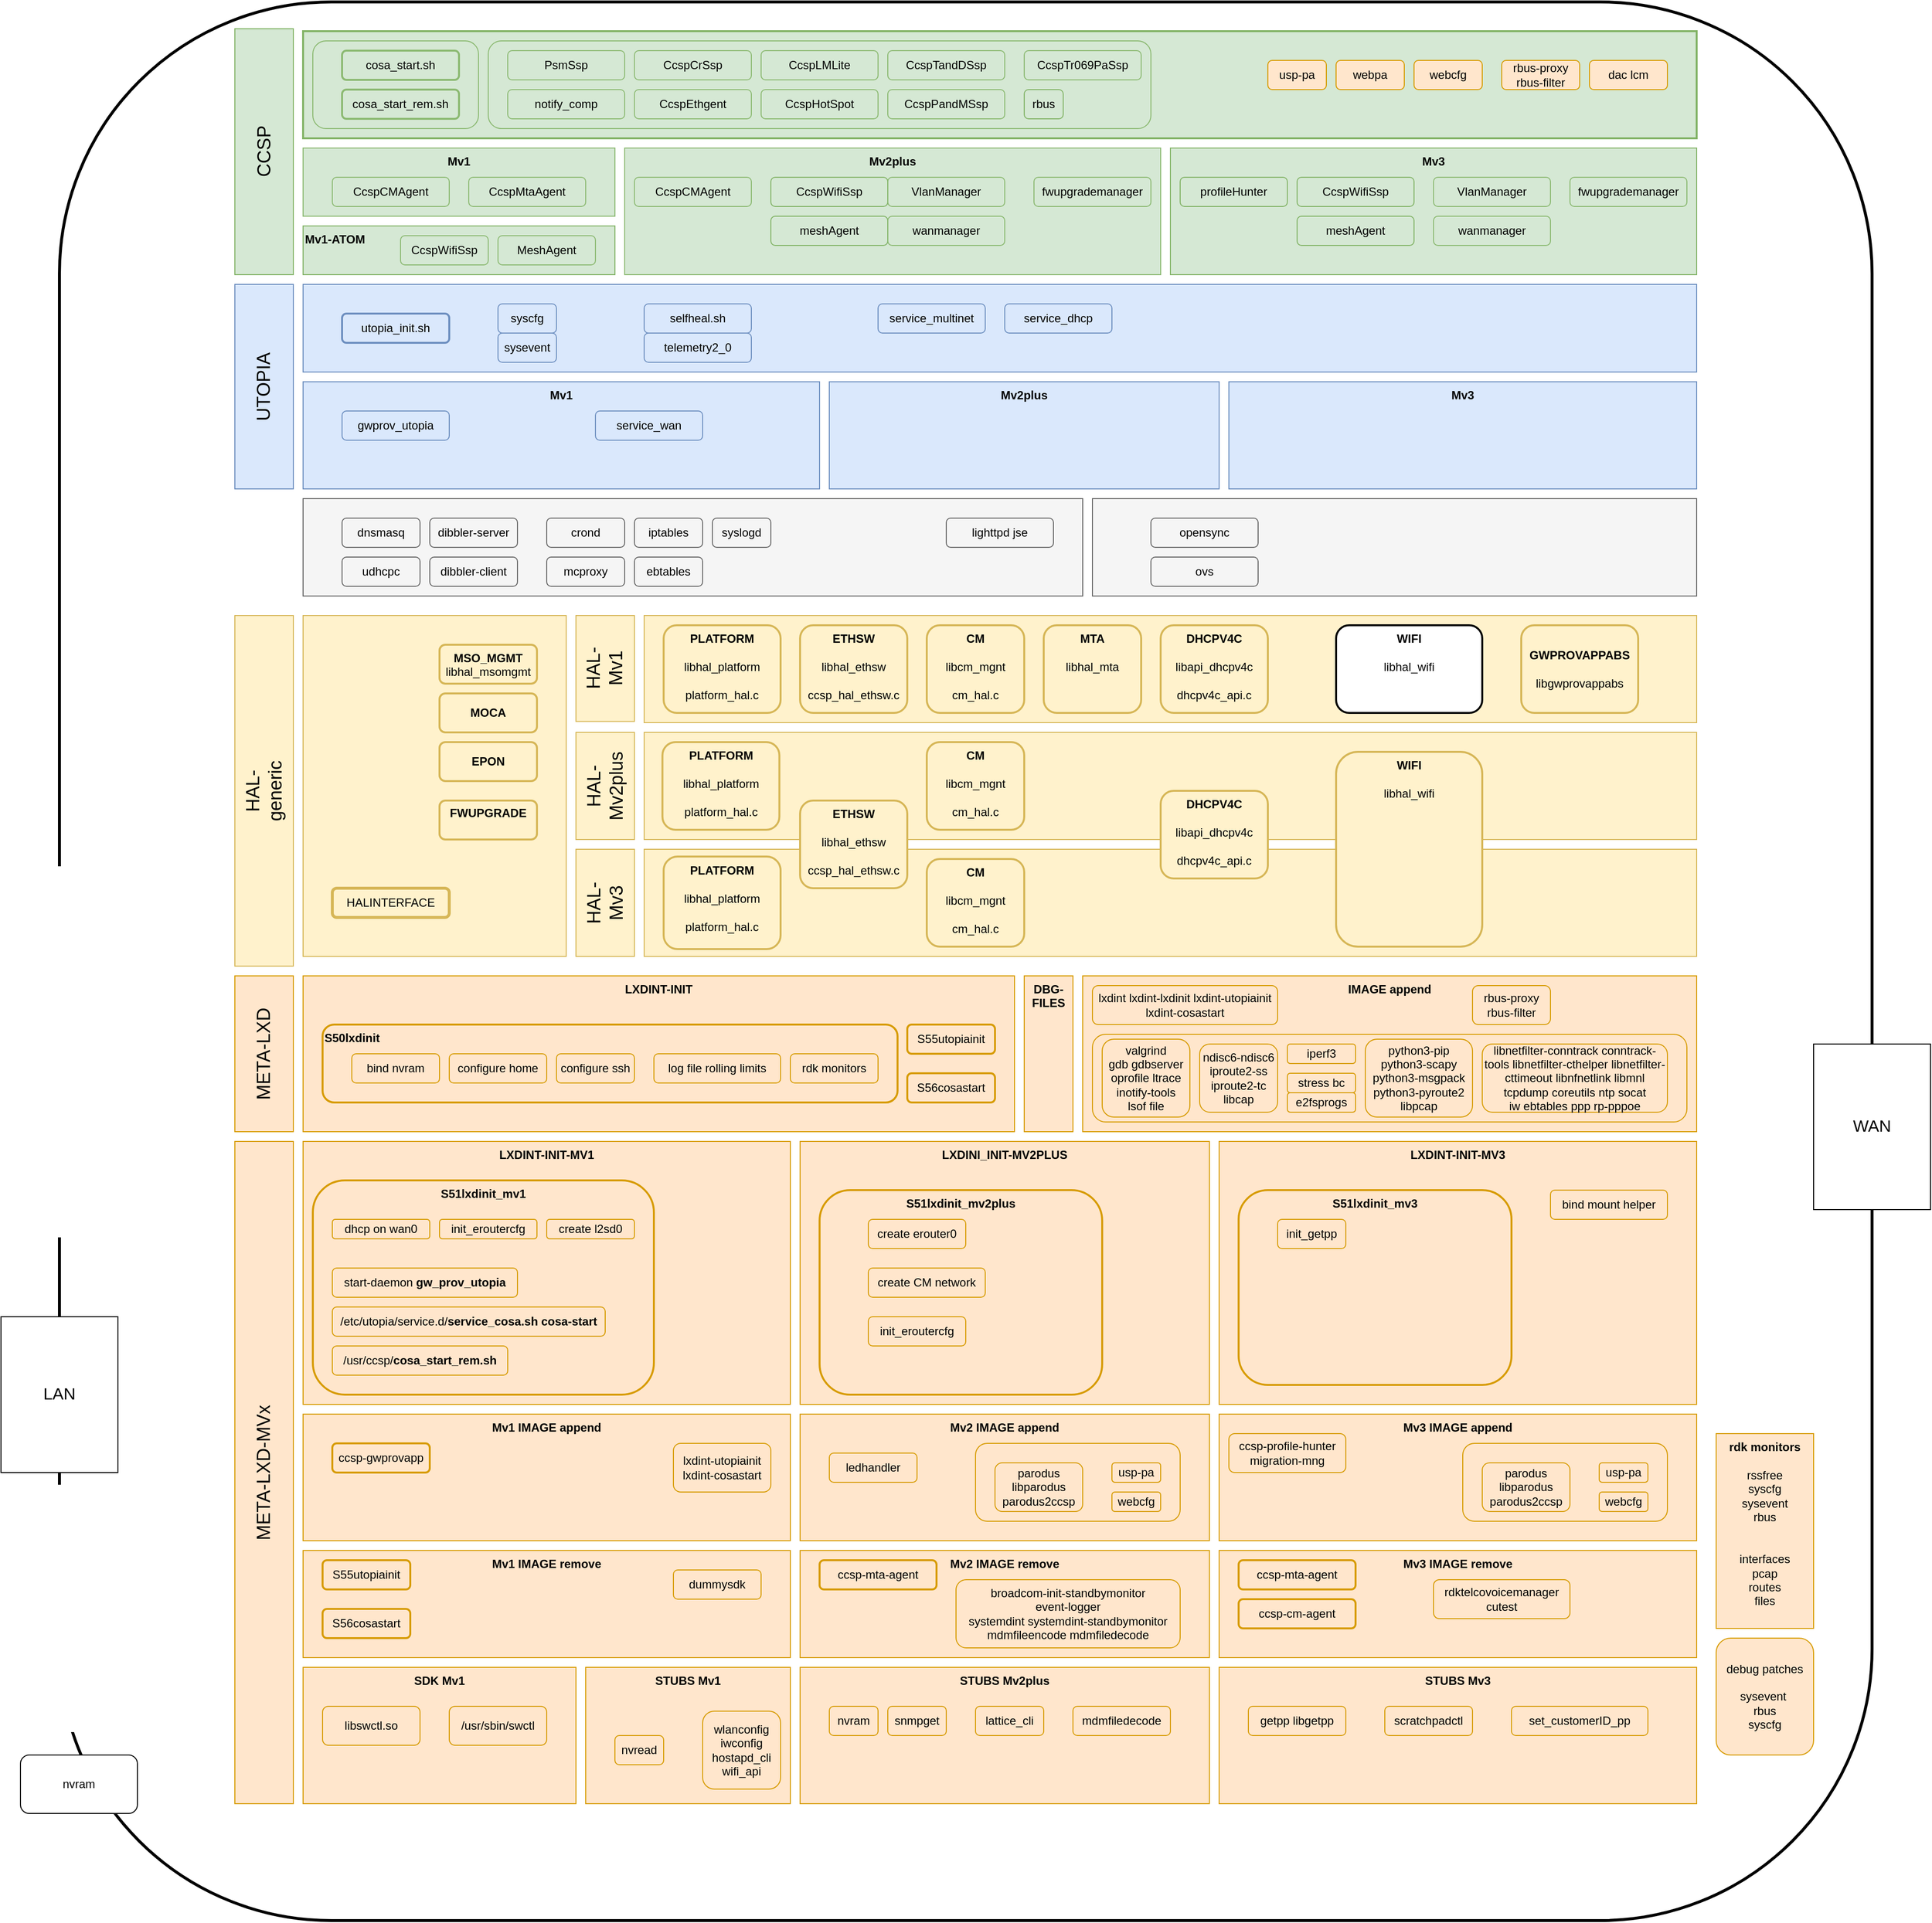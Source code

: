 <mxfile version="24.7.17">
  <diagram name="mv1" id="No3tiavd3VeYQ0ETVFXS">
    <mxGraphModel dx="1752" dy="1838" grid="1" gridSize="10" guides="1" tooltips="1" connect="0" arrows="0" fold="1" page="1" pageScale="1" pageWidth="1100" pageHeight="850" math="0" shadow="0">
      <root>
        <mxCell id="0" />
        <mxCell id="1" parent="0" />
        <mxCell id="6I6sj6lgImSwd84NHeRp-36" value="" style="rounded=1;whiteSpace=wrap;html=1;strokeWidth=3;fontColor=#000000;fillColor=default;" parent="1" vertex="1">
          <mxGeometry x="90" y="-760" width="1860" height="1970" as="geometry" />
        </mxCell>
        <mxCell id="AQ5LlWUHZtdL1F9q4RZN-73" value="" style="rounded=0;whiteSpace=wrap;html=1;verticalAlign=top;fillColor=#fff2cc;strokeColor=#d6b656;fontStyle=0;fontColor=#000000;" parent="1" vertex="1">
          <mxGeometry x="690" y="110" width="1080" height="110" as="geometry" />
        </mxCell>
        <mxCell id="AQ5LlWUHZtdL1F9q4RZN-60" value="" style="rounded=0;whiteSpace=wrap;html=1;verticalAlign=top;fillColor=#fff2cc;strokeColor=#d6b656;fontStyle=0;fontColor=#000000;" parent="1" vertex="1">
          <mxGeometry x="690" y="-10" width="1080" height="110" as="geometry" />
        </mxCell>
        <mxCell id="6I6sj6lgImSwd84NHeRp-34" value="" style="rounded=0;whiteSpace=wrap;html=1;verticalAlign=top;fillColor=#dae8fc;strokeColor=#6c8ebf;fontStyle=1;strokeWidth=1;fontColor=#000000;" parent="1" vertex="1">
          <mxGeometry x="340" y="-470" width="1430" height="90" as="geometry" />
        </mxCell>
        <mxCell id="6I6sj6lgImSwd84NHeRp-8" value="" style="rounded=0;whiteSpace=wrap;html=1;verticalAlign=top;fillColor=#d5e8d4;strokeColor=#82b366;fontStyle=1;strokeWidth=2;fontColor=#000000;" parent="1" vertex="1">
          <mxGeometry x="340" y="-730" width="1430" height="110" as="geometry" />
        </mxCell>
        <mxCell id="cAN3Adrkb7Oz3NnZHw3_-4" value="" style="rounded=1;whiteSpace=wrap;html=1;fillColor=none;strokeColor=#8bb971;fontColor=#000000;" parent="1" vertex="1">
          <mxGeometry x="530" y="-720" width="680" height="90" as="geometry" />
        </mxCell>
        <mxCell id="NseHv8oOHJ2EzqwxYGIs-5" value="Mv2 IMAGE append" style="rounded=0;whiteSpace=wrap;html=1;verticalAlign=top;fillColor=#ffe6cc;strokeColor=#d79b00;fontStyle=1;fontColor=#000000;" parent="1" vertex="1">
          <mxGeometry x="850" y="690" width="420" height="130" as="geometry" />
        </mxCell>
        <mxCell id="RQgMuBRWUg0oYU4yPysI-5" value="" style="rounded=1;whiteSpace=wrap;html=1;fillColor=none;strokeColor=#d79b00;fontColor=#000000;" parent="1" vertex="1">
          <mxGeometry x="1030" y="720" width="210" height="80" as="geometry" />
        </mxCell>
        <mxCell id="FoUPgF81jLXficwNEzEN-10" value="IMAGE append" style="rounded=0;whiteSpace=wrap;html=1;verticalAlign=top;fillColor=#ffe6cc;strokeColor=#d79b00;fontStyle=1;fontColor=#000000;" parent="1" vertex="1">
          <mxGeometry x="1140" y="240" width="630" height="160" as="geometry" />
        </mxCell>
        <mxCell id="RQgMuBRWUg0oYU4yPysI-4" value="" style="rounded=1;whiteSpace=wrap;html=1;fillColor=none;strokeColor=#d79b00;fontColor=#000000;" parent="1" vertex="1">
          <mxGeometry x="1150" y="300" width="610" height="90" as="geometry" />
        </mxCell>
        <mxCell id="AQ5LlWUHZtdL1F9q4RZN-53" value="STUBS Mv1" style="rounded=0;whiteSpace=wrap;html=1;verticalAlign=top;fillColor=#ffe6cc;strokeColor=#d79b00;fontStyle=1;fontColor=#000000;" parent="1" vertex="1">
          <mxGeometry x="630" y="950" width="210" height="140" as="geometry" />
        </mxCell>
        <mxCell id="NseHv8oOHJ2EzqwxYGIs-35" value="" style="rounded=0;whiteSpace=wrap;html=1;verticalAlign=top;fillColor=#fff2cc;strokeColor=#d6b656;fontStyle=0;fontColor=#000000;" parent="1" vertex="1">
          <mxGeometry x="690" y="-130" width="1080" height="110" as="geometry" />
        </mxCell>
        <mxCell id="6I6sj6lgImSwd84NHeRp-71" value="LXDINT-INIT-MV3" style="rounded=0;whiteSpace=wrap;html=1;verticalAlign=top;fillColor=#ffe6cc;strokeColor=#d79b00;fontStyle=1;fontColor=#000000;" parent="1" vertex="1">
          <mxGeometry x="1280" y="410" width="490" height="270" as="geometry" />
        </mxCell>
        <mxCell id="FoUPgF81jLXficwNEzEN-3" value="&lt;div&gt;&lt;b&gt;S51lxdinit_mv3&lt;/b&gt;&lt;/div&gt;" style="rounded=1;whiteSpace=wrap;html=1;fillColor=#ffe6cc;strokeColor=#d79b00;fontStyle=0;strokeWidth=2;fontColor=#000000;verticalAlign=top;" parent="1" vertex="1">
          <mxGeometry x="1300" y="460" width="280" height="200" as="geometry" />
        </mxCell>
        <mxCell id="AQ5LlWUHZtdL1F9q4RZN-33" value="LXDINI_INIT-MV2PLUS" style="rounded=0;whiteSpace=wrap;html=1;verticalAlign=top;fillColor=#ffe6cc;strokeColor=#d79b00;fontStyle=1;fontColor=#000000;" parent="1" vertex="1">
          <mxGeometry x="850" y="410" width="420" height="270" as="geometry" />
        </mxCell>
        <mxCell id="FoUPgF81jLXficwNEzEN-2" value="&lt;div&gt;&lt;b&gt;S51lxdinit_mv2plus&lt;/b&gt;&lt;/div&gt;" style="rounded=1;whiteSpace=wrap;html=1;fillColor=#ffe6cc;strokeColor=#d79b00;fontStyle=0;strokeWidth=2;fontColor=#000000;verticalAlign=top;" parent="1" vertex="1">
          <mxGeometry x="870" y="460" width="290" height="210" as="geometry" />
        </mxCell>
        <mxCell id="6I6sj6lgImSwd84NHeRp-20" value="LXDINT-INIT-MV1" style="rounded=0;whiteSpace=wrap;html=1;verticalAlign=top;fillColor=#ffe6cc;strokeColor=#d79b00;fontStyle=1;fontColor=#000000;" parent="1" vertex="1">
          <mxGeometry x="340" y="410" width="500" height="270" as="geometry" />
        </mxCell>
        <mxCell id="AQ5LlWUHZtdL1F9q4RZN-57" value="&lt;div&gt;&lt;b&gt;S51lxdinit_mv1&lt;/b&gt;&lt;/div&gt;" style="rounded=1;whiteSpace=wrap;html=1;fillColor=#ffe6cc;strokeColor=#d79b00;fontStyle=0;strokeWidth=2;fontColor=#000000;verticalAlign=top;" parent="1" vertex="1">
          <mxGeometry x="350" y="450" width="350" height="220" as="geometry" />
        </mxCell>
        <mxCell id="6I6sj6lgImSwd84NHeRp-65" value="LXDINT-INIT" style="rounded=0;whiteSpace=wrap;html=1;verticalAlign=top;fillColor=#ffe6cc;strokeColor=#d79b00;fontStyle=1;fontColor=#000000;" parent="1" vertex="1">
          <mxGeometry x="340" y="240" width="730" height="160" as="geometry" />
        </mxCell>
        <mxCell id="FoUPgF81jLXficwNEzEN-1" value="&lt;div&gt;&lt;b&gt;S50lxdinit&lt;/b&gt;&lt;/div&gt;" style="rounded=1;whiteSpace=wrap;html=1;fillColor=#ffe6cc;strokeColor=#d79b00;fontStyle=0;strokeWidth=2;fontColor=#000000;verticalAlign=top;align=left;" parent="1" vertex="1">
          <mxGeometry x="360" y="290" width="590" height="80" as="geometry" />
        </mxCell>
        <mxCell id="6I6sj6lgImSwd84NHeRp-1" value="" style="rounded=0;whiteSpace=wrap;html=1;verticalAlign=top;fillColor=#fff2cc;strokeColor=#d6b656;fontStyle=0;fontColor=#000000;" parent="1" vertex="1">
          <mxGeometry x="340" y="-130" width="270" height="350" as="geometry" />
        </mxCell>
        <mxCell id="P2RASbxnNR1XabgKeKC1-1" value="Mv1" style="rounded=0;whiteSpace=wrap;html=1;verticalAlign=top;fillColor=#dae8fc;strokeColor=#6c8ebf;fontStyle=1;strokeWidth=1;fontColor=#000000;" parent="1" vertex="1">
          <mxGeometry x="340" y="-370" width="530" height="110" as="geometry" />
        </mxCell>
        <mxCell id="P2RASbxnNR1XabgKeKC1-2" value="WAN" style="rounded=0;whiteSpace=wrap;html=1;fontSize=17;fontColor=#000000;" parent="1" vertex="1">
          <mxGeometry x="1890" y="310" width="120" height="170" as="geometry" />
        </mxCell>
        <mxCell id="P2RASbxnNR1XabgKeKC1-4" value="LAN" style="rounded=0;whiteSpace=wrap;html=1;fontSize=17;fontColor=#000000;" parent="1" vertex="1">
          <mxGeometry x="30" y="590" width="120" height="160" as="geometry" />
        </mxCell>
        <mxCell id="P2RASbxnNR1XabgKeKC1-5" value="CcspCrSsp" style="rounded=1;whiteSpace=wrap;html=1;fillColor=#d5e8d4;strokeColor=#8bb971;fontColor=#000000;" parent="1" vertex="1">
          <mxGeometry x="680" y="-710" width="120" height="30" as="geometry" />
        </mxCell>
        <mxCell id="P2RASbxnNR1XabgKeKC1-6" value="&lt;div&gt;service_wan&lt;/div&gt;" style="rounded=1;whiteSpace=wrap;html=1;verticalAlign=middle;fillColor=#dae8fc;strokeColor=#6c8ebf;fontColor=#000000;" parent="1" vertex="1">
          <mxGeometry x="640" y="-340" width="110" height="30" as="geometry" />
        </mxCell>
        <mxCell id="P2RASbxnNR1XabgKeKC1-7" value="&lt;b&gt;CM&lt;/b&gt;&lt;div&gt;&lt;b&gt;&lt;br&gt;&lt;/b&gt;&lt;div&gt;&lt;span style=&quot;background-color: initial;&quot;&gt;&lt;font style=&quot;font-size: 12px;&quot;&gt;libcm_mgnt&lt;/font&gt;&lt;/span&gt;&lt;/div&gt;&lt;/div&gt;&lt;div&gt;&lt;span style=&quot;background-color: initial;&quot;&gt;&lt;font style=&quot;font-size: 12px;&quot;&gt;&lt;br&gt;&lt;/font&gt;&lt;/span&gt;&lt;/div&gt;&lt;div&gt;&lt;span style=&quot;background-color: initial;&quot;&gt;&lt;font style=&quot;font-size: 12px;&quot;&gt;cm_hal.c&lt;/font&gt;&lt;/span&gt;&lt;/div&gt;" style="rounded=1;whiteSpace=wrap;html=1;fillColor=#fff2cc;strokeColor=#d6b656;fontColor=#000000;fontStyle=0;verticalAlign=top;strokeWidth=2;" parent="1" vertex="1">
          <mxGeometry x="980" y="-120" width="100" height="90" as="geometry" />
        </mxCell>
        <mxCell id="P2RASbxnNR1XabgKeKC1-8" value="&lt;b&gt;PLATFORM&lt;/b&gt;&lt;div&gt;&lt;span style=&quot;background-color: initial;&quot;&gt;&lt;br&gt;&lt;/span&gt;&lt;/div&gt;&lt;div&gt;&lt;span style=&quot;background-color: initial;&quot;&gt;libhal_platform&lt;/span&gt;&lt;/div&gt;&lt;div&gt;&lt;span style=&quot;background-color: initial;&quot;&gt;&lt;br&gt;&lt;/span&gt;&lt;/div&gt;&lt;div&gt;&lt;span style=&quot;background-color: initial;&quot;&gt;platform_hal.c&lt;/span&gt;&lt;/div&gt;" style="rounded=1;whiteSpace=wrap;html=1;fillColor=#fff2cc;strokeColor=#d6b656;fontColor=#000000;fontStyle=0;verticalAlign=top;strokeWidth=2;" parent="1" vertex="1">
          <mxGeometry x="710" y="-120" width="120" height="90" as="geometry" />
        </mxCell>
        <mxCell id="P2RASbxnNR1XabgKeKC1-9" value="&lt;b&gt;WIFI&lt;/b&gt;&lt;div&gt;&lt;br&gt;&lt;/div&gt;&lt;div&gt;libhal_wifi&lt;/div&gt;" style="rounded=1;whiteSpace=wrap;html=1;fontStyle=0;verticalAlign=top;strokeWidth=2;" parent="1" vertex="1">
          <mxGeometry x="1400" y="-120" width="150" height="90" as="geometry" />
        </mxCell>
        <mxCell id="6I6sj6lgImSwd84NHeRp-9" value="" style="rounded=0;whiteSpace=wrap;html=1;fillColor=#f5f5f5;strokeColor=#666666;fontColor=#000000;" parent="1" vertex="1">
          <mxGeometry x="340" y="-250" width="800" height="100" as="geometry" />
        </mxCell>
        <mxCell id="6I6sj6lgImSwd84NHeRp-10" value="&lt;div&gt;&lt;span style=&quot;background-color: initial;&quot;&gt;service_dhcp&lt;/span&gt;&lt;br&gt;&lt;/div&gt;" style="rounded=1;whiteSpace=wrap;html=1;verticalAlign=middle;fillColor=#dae8fc;strokeColor=#6c8ebf;fontColor=#000000;" parent="1" vertex="1">
          <mxGeometry x="1060" y="-450" width="110" height="30" as="geometry" />
        </mxCell>
        <mxCell id="6I6sj6lgImSwd84NHeRp-11" value="&lt;div&gt;service_multinet&lt;/div&gt;" style="rounded=1;whiteSpace=wrap;html=1;verticalAlign=middle;fillColor=#dae8fc;strokeColor=#6c8ebf;fontColor=#000000;" parent="1" vertex="1">
          <mxGeometry x="930" y="-450" width="110" height="30" as="geometry" />
        </mxCell>
        <mxCell id="6I6sj6lgImSwd84NHeRp-12" value="&lt;div&gt;&lt;span style=&quot;background-color: initial;&quot;&gt;gwprov_utopia&lt;/span&gt;&lt;br&gt;&lt;/div&gt;" style="rounded=1;whiteSpace=wrap;html=1;verticalAlign=middle;fillColor=#dae8fc;strokeColor=#6c8ebf;fontColor=#000000;" parent="1" vertex="1">
          <mxGeometry x="380" y="-340" width="110" height="30" as="geometry" />
        </mxCell>
        <mxCell id="6I6sj6lgImSwd84NHeRp-14" value="&lt;div&gt;&lt;span style=&quot;background-color: initial;&quot;&gt;udhcpc&lt;/span&gt;&lt;br&gt;&lt;/div&gt;" style="rounded=1;whiteSpace=wrap;html=1;verticalAlign=middle;fillColor=#f5f5f5;strokeColor=#666666;fontColor=#000000;" parent="1" vertex="1">
          <mxGeometry x="380" y="-190" width="80" height="30" as="geometry" />
        </mxCell>
        <mxCell id="6I6sj6lgImSwd84NHeRp-15" value="&lt;div&gt;&lt;span style=&quot;background-color: initial;&quot;&gt;dnsmasq&lt;/span&gt;&lt;br&gt;&lt;/div&gt;" style="rounded=1;whiteSpace=wrap;html=1;verticalAlign=middle;fillColor=#f5f5f5;strokeColor=#666666;fontColor=#000000;" parent="1" vertex="1">
          <mxGeometry x="380" y="-230" width="80" height="30" as="geometry" />
        </mxCell>
        <mxCell id="6I6sj6lgImSwd84NHeRp-16" value="&lt;div&gt;&lt;span style=&quot;background-color: initial;&quot;&gt;dibbler-client&lt;/span&gt;&lt;br&gt;&lt;/div&gt;" style="rounded=1;whiteSpace=wrap;html=1;verticalAlign=middle;fillColor=#f5f5f5;strokeColor=#666666;fontColor=#000000;" parent="1" vertex="1">
          <mxGeometry x="470" y="-190" width="90" height="30" as="geometry" />
        </mxCell>
        <mxCell id="6I6sj6lgImSwd84NHeRp-17" value="&lt;div&gt;&lt;span style=&quot;background-color: initial;&quot;&gt;dibbler-server&lt;/span&gt;&lt;br&gt;&lt;/div&gt;" style="rounded=1;whiteSpace=wrap;html=1;verticalAlign=middle;fillColor=#f5f5f5;strokeColor=#666666;fontColor=#000000;" parent="1" vertex="1">
          <mxGeometry x="470" y="-230" width="90" height="30" as="geometry" />
        </mxCell>
        <mxCell id="6I6sj6lgImSwd84NHeRp-18" value="&lt;div&gt;CcspPandMSsp&lt;/div&gt;" style="rounded=1;whiteSpace=wrap;html=1;fillColor=#d5e8d4;strokeColor=#8bb971;fontColor=#000000;" parent="1" vertex="1">
          <mxGeometry x="940" y="-670" width="120" height="30" as="geometry" />
        </mxCell>
        <mxCell id="6I6sj6lgImSwd84NHeRp-19" value="PsmSsp" style="rounded=1;whiteSpace=wrap;html=1;fillColor=#d5e8d4;strokeColor=#8bb971;fontColor=#000000;" parent="1" vertex="1">
          <mxGeometry x="550" y="-710" width="120" height="30" as="geometry" />
        </mxCell>
        <mxCell id="6I6sj6lgImSwd84NHeRp-21" value="init_getpp" style="rounded=1;whiteSpace=wrap;html=1;fillColor=#ffe6cc;strokeColor=#d79b00;fontColor=#000000;" parent="1" vertex="1">
          <mxGeometry x="1340" y="490" width="70" height="30" as="geometry" />
        </mxCell>
        <mxCell id="6I6sj6lgImSwd84NHeRp-22" value="init_eroutercfg" style="rounded=1;whiteSpace=wrap;html=1;fillColor=#ffe6cc;strokeColor=#d79b00;fontColor=#000000;" parent="1" vertex="1">
          <mxGeometry x="480" y="490" width="100" height="20" as="geometry" />
        </mxCell>
        <mxCell id="6I6sj6lgImSwd84NHeRp-23" value="STUBS Mv3" style="rounded=0;whiteSpace=wrap;html=1;verticalAlign=top;fillColor=#ffe6cc;strokeColor=#d79b00;fontStyle=1;fontColor=#000000;" parent="1" vertex="1">
          <mxGeometry x="1280" y="950" width="490" height="140" as="geometry" />
        </mxCell>
        <mxCell id="6I6sj6lgImSwd84NHeRp-25" value="log file rolling limits" style="rounded=1;whiteSpace=wrap;html=1;fillColor=#ffe6cc;strokeColor=#d79b00;fontColor=#000000;" parent="1" vertex="1">
          <mxGeometry x="700" y="320" width="130" height="30" as="geometry" />
        </mxCell>
        <mxCell id="6I6sj6lgImSwd84NHeRp-26" value="&lt;div&gt;debug patches&lt;br&gt;&lt;/div&gt;&lt;div&gt;&lt;br&gt;&lt;/div&gt;sysevent&amp;nbsp;&lt;div&gt;rbus&lt;/div&gt;&lt;div&gt;syscfg&lt;/div&gt;" style="rounded=1;whiteSpace=wrap;html=1;fillColor=#ffe6cc;strokeColor=#d79b00;fontColor=#000000;" parent="1" vertex="1">
          <mxGeometry x="1790" y="920" width="100" height="120" as="geometry" />
        </mxCell>
        <mxCell id="6I6sj6lgImSwd84NHeRp-27" value="bind nvram" style="rounded=1;whiteSpace=wrap;html=1;fillColor=#ffe6cc;strokeColor=#d79b00;fontColor=#000000;" parent="1" vertex="1">
          <mxGeometry x="390" y="320" width="90" height="30" as="geometry" />
        </mxCell>
        <mxCell id="6I6sj6lgImSwd84NHeRp-28" value="bind mount helper" style="rounded=1;whiteSpace=wrap;html=1;fillColor=#ffe6cc;strokeColor=#d79b00;fontColor=#000000;verticalAlign=middle;" parent="1" vertex="1">
          <mxGeometry x="1620" y="460" width="120" height="30" as="geometry" />
        </mxCell>
        <mxCell id="6I6sj6lgImSwd84NHeRp-30" value="Mv2plus" style="rounded=0;whiteSpace=wrap;html=1;verticalAlign=top;fillColor=#dae8fc;strokeColor=#6c8ebf;fontStyle=1;strokeWidth=1;fontColor=#000000;" parent="1" vertex="1">
          <mxGeometry x="880" y="-370" width="400" height="110" as="geometry" />
        </mxCell>
        <mxCell id="6I6sj6lgImSwd84NHeRp-31" value="Mv1" style="rounded=0;whiteSpace=wrap;html=1;verticalAlign=top;fillColor=#d5e8d4;strokeColor=#8bb971;fontStyle=1;strokeWidth=1;fontColor=#000000;" parent="1" vertex="1">
          <mxGeometry x="340" y="-610" width="320" height="70" as="geometry" />
        </mxCell>
        <mxCell id="6I6sj6lgImSwd84NHeRp-32" value="Mv2plus" style="rounded=0;whiteSpace=wrap;html=1;verticalAlign=top;fillColor=#d5e8d4;strokeColor=#8bb971;fontStyle=1;strokeWidth=1;fontColor=#000000;" parent="1" vertex="1">
          <mxGeometry x="670" y="-610" width="550" height="130" as="geometry" />
        </mxCell>
        <mxCell id="6I6sj6lgImSwd84NHeRp-33" value="Mv3" style="rounded=0;whiteSpace=wrap;html=1;verticalAlign=top;fillColor=#d5e8d4;strokeColor=#82b366;fontStyle=1;strokeWidth=1;fontColor=#000000;" parent="1" vertex="1">
          <mxGeometry x="1230" y="-610" width="540" height="130" as="geometry" />
        </mxCell>
        <mxCell id="6I6sj6lgImSwd84NHeRp-35" value="Mv3" style="rounded=0;whiteSpace=wrap;html=1;verticalAlign=top;fillColor=#dae8fc;strokeColor=#6c8ebf;fontStyle=1;strokeWidth=1;fontColor=#000000;" parent="1" vertex="1">
          <mxGeometry x="1290" y="-370" width="480" height="110" as="geometry" />
        </mxCell>
        <mxCell id="6I6sj6lgImSwd84NHeRp-37" value="nvram" style="rounded=1;whiteSpace=wrap;html=1;fontColor=#000000;" parent="1" vertex="1">
          <mxGeometry x="50" y="1040" width="120" height="60" as="geometry" />
        </mxCell>
        <mxCell id="6I6sj6lgImSwd84NHeRp-38" value="&lt;div&gt;sysevent&lt;/div&gt;" style="rounded=1;whiteSpace=wrap;html=1;verticalAlign=middle;fillColor=#dae8fc;strokeColor=#6c8ebf;fontColor=#000000;" parent="1" vertex="1">
          <mxGeometry x="540" y="-420" width="60" height="30" as="geometry" />
        </mxCell>
        <mxCell id="6I6sj6lgImSwd84NHeRp-39" value="&lt;div&gt;&lt;span style=&quot;background-color: initial;&quot;&gt;crond&lt;/span&gt;&lt;br&gt;&lt;/div&gt;" style="rounded=1;whiteSpace=wrap;html=1;verticalAlign=middle;fillColor=#f5f5f5;strokeColor=#666666;fontColor=#000000;" parent="1" vertex="1">
          <mxGeometry x="590" y="-230" width="80" height="30" as="geometry" />
        </mxCell>
        <mxCell id="6I6sj6lgImSwd84NHeRp-40" value="&lt;div&gt;rbus&lt;/div&gt;" style="rounded=1;whiteSpace=wrap;html=1;verticalAlign=middle;fillColor=#d5e8d4;strokeColor=#82b366;" parent="1" vertex="1">
          <mxGeometry x="1080" y="-670" width="40" height="30" as="geometry" />
        </mxCell>
        <mxCell id="6I6sj6lgImSwd84NHeRp-41" value="&lt;div&gt;&lt;span style=&quot;background-color: initial;&quot;&gt;syslogd&lt;/span&gt;&lt;br&gt;&lt;/div&gt;" style="rounded=1;whiteSpace=wrap;html=1;verticalAlign=middle;fillColor=#f5f5f5;strokeColor=#666666;fontColor=#000000;" parent="1" vertex="1">
          <mxGeometry x="760" y="-230" width="60" height="30" as="geometry" />
        </mxCell>
        <mxCell id="6I6sj6lgImSwd84NHeRp-42" value="VlanManager" style="rounded=1;whiteSpace=wrap;html=1;fillColor=#d5e8d4;strokeColor=#8bb971;fontColor=#000000;" parent="1" vertex="1">
          <mxGeometry x="1500" y="-580" width="120" height="30" as="geometry" />
        </mxCell>
        <mxCell id="6I6sj6lgImSwd84NHeRp-43" value="CcspWifiSsp" style="rounded=1;whiteSpace=wrap;html=1;fillColor=#d5e8d4;strokeColor=#82b366;" parent="1" vertex="1">
          <mxGeometry x="1360" y="-580" width="120" height="30" as="geometry" />
        </mxCell>
        <mxCell id="6I6sj6lgImSwd84NHeRp-45" value="wanmanager" style="rounded=1;whiteSpace=wrap;html=1;fillColor=#d5e8d4;strokeColor=#8bb971;fontColor=#000000;" parent="1" vertex="1">
          <mxGeometry x="1500" y="-540" width="120" height="30" as="geometry" />
        </mxCell>
        <mxCell id="6I6sj6lgImSwd84NHeRp-47" value="fwupgrademanager" style="rounded=1;whiteSpace=wrap;html=1;fillColor=#d5e8d4;strokeColor=#8bb971;fontColor=#000000;" parent="1" vertex="1">
          <mxGeometry x="1640" y="-580" width="120" height="30" as="geometry" />
        </mxCell>
        <mxCell id="6I6sj6lgImSwd84NHeRp-50" value="CcspTr069PaSsp" style="rounded=1;whiteSpace=wrap;html=1;fillColor=#d5e8d4;strokeColor=#8bb971;fontColor=#000000;" parent="1" vertex="1">
          <mxGeometry x="1080" y="-710" width="120" height="30" as="geometry" />
        </mxCell>
        <mxCell id="6I6sj6lgImSwd84NHeRp-52" value="&lt;div&gt;&lt;span style=&quot;background-color: initial;&quot;&gt;mcproxy&lt;/span&gt;&lt;br&gt;&lt;/div&gt;" style="rounded=1;whiteSpace=wrap;html=1;verticalAlign=middle;fillColor=#f5f5f5;strokeColor=#666666;fontColor=#000000;" parent="1" vertex="1">
          <mxGeometry x="590" y="-190" width="80" height="30" as="geometry" />
        </mxCell>
        <mxCell id="6I6sj6lgImSwd84NHeRp-53" value="&lt;div&gt;&lt;span style=&quot;background-color: initial;&quot;&gt;iptables&lt;/span&gt;&lt;br&gt;&lt;/div&gt;" style="rounded=1;whiteSpace=wrap;html=1;verticalAlign=middle;fillColor=#f5f5f5;strokeColor=#666666;fontColor=#000000;" parent="1" vertex="1">
          <mxGeometry x="680" y="-230" width="70" height="30" as="geometry" />
        </mxCell>
        <mxCell id="6I6sj6lgImSwd84NHeRp-54" value="&lt;div&gt;&lt;span style=&quot;background-color: initial;&quot;&gt;lighttpd jse&lt;/span&gt;&lt;br&gt;&lt;/div&gt;" style="rounded=1;whiteSpace=wrap;html=1;verticalAlign=middle;fillColor=#f5f5f5;strokeColor=#666666;fontColor=#000000;" parent="1" vertex="1">
          <mxGeometry x="1000" y="-230" width="110" height="30" as="geometry" />
        </mxCell>
        <mxCell id="6I6sj6lgImSwd84NHeRp-56" value="&lt;div&gt;selfheal.sh&lt;/div&gt;" style="rounded=1;whiteSpace=wrap;html=1;verticalAlign=middle;fillColor=#dae8fc;strokeColor=#6c8ebf;fontColor=#000000;" parent="1" vertex="1">
          <mxGeometry x="690" y="-450" width="110" height="30" as="geometry" />
        </mxCell>
        <mxCell id="6I6sj6lgImSwd84NHeRp-57" value="&lt;div&gt;telemetry2_0&lt;/div&gt;" style="rounded=1;whiteSpace=wrap;html=1;verticalAlign=middle;fillColor=#dae8fc;strokeColor=#6c8ebf;fontColor=#000000;" parent="1" vertex="1">
          <mxGeometry x="690" y="-420" width="110" height="30" as="geometry" />
        </mxCell>
        <mxCell id="6I6sj6lgImSwd84NHeRp-58" value="" style="rounded=0;whiteSpace=wrap;html=1;fillColor=#f5f5f5;strokeColor=#666666;fontColor=#000000;" parent="1" vertex="1">
          <mxGeometry x="1150" y="-250" width="620" height="100" as="geometry" />
        </mxCell>
        <mxCell id="6I6sj6lgImSwd84NHeRp-59" value="profileHunter" style="rounded=1;whiteSpace=wrap;html=1;fillColor=#d5e8d4;strokeColor=#82b366;" parent="1" vertex="1">
          <mxGeometry x="1240" y="-580" width="110" height="30" as="geometry" />
        </mxCell>
        <mxCell id="6I6sj6lgImSwd84NHeRp-60" value="set_customerID_pp" style="rounded=1;whiteSpace=wrap;html=1;fillColor=#ffe6cc;strokeColor=#d79b00;fontColor=#000000;" parent="1" vertex="1">
          <mxGeometry x="1580" y="990" width="140" height="30" as="geometry" />
        </mxCell>
        <mxCell id="6I6sj6lgImSwd84NHeRp-62" value="&lt;div&gt;opensync&lt;/div&gt;" style="rounded=1;whiteSpace=wrap;html=1;verticalAlign=middle;fillColor=#f5f5f5;strokeColor=#666666;fontColor=#000000;" parent="1" vertex="1">
          <mxGeometry x="1210" y="-230" width="110" height="30" as="geometry" />
        </mxCell>
        <mxCell id="6I6sj6lgImSwd84NHeRp-64" value="wlanconfig&lt;div&gt;iwconfig&lt;/div&gt;&lt;div&gt;hostapd_cli&lt;/div&gt;&lt;div&gt;wifi_api&lt;/div&gt;" style="rounded=1;whiteSpace=wrap;html=1;fillColor=#ffe6cc;strokeColor=#d79b00;fontColor=#000000;" parent="1" vertex="1">
          <mxGeometry x="750" y="995" width="80" height="80" as="geometry" />
        </mxCell>
        <mxCell id="6I6sj6lgImSwd84NHeRp-66" value="STUBS Mv2plus" style="rounded=0;whiteSpace=wrap;html=1;verticalAlign=top;fillColor=#ffe6cc;strokeColor=#d79b00;fontStyle=1;fontColor=#000000;" parent="1" vertex="1">
          <mxGeometry x="850" y="950" width="420" height="140" as="geometry" />
        </mxCell>
        <mxCell id="6I6sj6lgImSwd84NHeRp-67" value="&lt;div&gt;mdmfiledecode&lt;/div&gt;" style="rounded=1;whiteSpace=wrap;html=1;fillColor=#ffe6cc;strokeColor=#d79b00;fontColor=#000000;" parent="1" vertex="1">
          <mxGeometry x="1130" y="990" width="100" height="30" as="geometry" />
        </mxCell>
        <mxCell id="6I6sj6lgImSwd84NHeRp-68" value="&lt;div&gt;&lt;span style=&quot;background-color: initial;&quot;&gt;utopia_init.sh&lt;/span&gt;&lt;br&gt;&lt;/div&gt;" style="rounded=1;whiteSpace=wrap;html=1;verticalAlign=middle;fillColor=#dae8fc;strokeColor=#6c8ebf;fontColor=#000000;strokeWidth=2;" parent="1" vertex="1">
          <mxGeometry x="380" y="-440" width="110" height="30" as="geometry" />
        </mxCell>
        <mxCell id="6I6sj6lgImSwd84NHeRp-72" value="configure ssh" style="rounded=1;whiteSpace=wrap;html=1;fillColor=#ffe6cc;strokeColor=#d79b00;fontColor=#000000;" parent="1" vertex="1">
          <mxGeometry x="600" y="320" width="80" height="30" as="geometry" />
        </mxCell>
        <mxCell id="6I6sj6lgImSwd84NHeRp-74" value="Mv1-ATOM" style="rounded=0;whiteSpace=wrap;html=1;verticalAlign=top;fillColor=#d5e8d4;strokeColor=#82b366;fontStyle=1;strokeWidth=1;align=left;" parent="1" vertex="1">
          <mxGeometry x="340" y="-530" width="320" height="50" as="geometry" />
        </mxCell>
        <mxCell id="AQ5LlWUHZtdL1F9q4RZN-1" value="&lt;b&gt;DHCPV4C&lt;/b&gt;&lt;div&gt;&lt;b&gt;&lt;br&gt;&lt;/b&gt;&lt;div&gt;&lt;font style=&quot;font-size: 12px;&quot;&gt;&lt;span style=&quot;background-color: initial;&quot;&gt;libapi_dhcpv4c&lt;/span&gt;&lt;br&gt;&lt;/font&gt;&lt;/div&gt;&lt;div&gt;&lt;span style=&quot;background-color: initial;&quot;&gt;&lt;font style=&quot;font-size: 12px;&quot;&gt;&lt;br&gt;&lt;/font&gt;&lt;/span&gt;&lt;/div&gt;&lt;div&gt;&lt;span style=&quot;background-color: initial;&quot;&gt;&lt;font style=&quot;font-size: 12px;&quot;&gt;dhcpv4c_api.c&lt;/font&gt;&lt;br&gt;&lt;/span&gt;&lt;/div&gt;&lt;/div&gt;" style="rounded=1;whiteSpace=wrap;html=1;fillColor=#fff2cc;strokeColor=#d6b656;fontColor=#000000;fontStyle=0;verticalAlign=top;strokeWidth=2;" parent="1" vertex="1">
          <mxGeometry x="1220" y="-120" width="110" height="90" as="geometry" />
        </mxCell>
        <mxCell id="AQ5LlWUHZtdL1F9q4RZN-2" value="&lt;b&gt;ETHSW&lt;/b&gt;&lt;div&gt;&lt;b&gt;&lt;br&gt;&lt;/b&gt;&lt;div style=&quot;&quot;&gt;&lt;div style=&quot;&quot;&gt;&lt;font style=&quot;font-size: 12px;&quot;&gt;&lt;span style=&quot;background-color: initial;&quot;&gt;libhal_ethsw&lt;/span&gt;&lt;br&gt;&lt;/font&gt;&lt;/div&gt;&lt;/div&gt;&lt;div style=&quot;&quot;&gt;&lt;span style=&quot;background-color: initial;&quot;&gt;&lt;font style=&quot;font-size: 12px;&quot;&gt;&lt;br&gt;&lt;/font&gt;&lt;/span&gt;&lt;/div&gt;&lt;div style=&quot;&quot;&gt;&lt;span style=&quot;background-color: initial;&quot;&gt;&lt;font style=&quot;font-size: 12px;&quot;&gt;ccsp_hal_ethsw.c&lt;/font&gt;&lt;/span&gt;&lt;/div&gt;&lt;/div&gt;" style="rounded=1;whiteSpace=wrap;html=1;fillColor=#fff2cc;strokeColor=#d6b656;fontColor=#000000;fontStyle=0;verticalAlign=top;strokeWidth=2;" parent="1" vertex="1">
          <mxGeometry x="850" y="-120" width="110" height="90" as="geometry" />
        </mxCell>
        <mxCell id="AQ5LlWUHZtdL1F9q4RZN-4" value="&lt;b&gt;MSO_MGMT&lt;/b&gt;&lt;div&gt;&lt;span style=&quot;background-color: initial;&quot;&gt;&lt;font style=&quot;font-size: 12px;&quot;&gt;libhal_msomgmt&lt;/font&gt;&lt;/span&gt;&lt;br&gt;&lt;/div&gt;" style="rounded=1;whiteSpace=wrap;html=1;fillColor=#fff2cc;strokeColor=#d6b656;fontColor=#000000;fontStyle=0;verticalAlign=top;strokeWidth=2;" parent="1" vertex="1">
          <mxGeometry x="480" y="-100" width="100" height="40" as="geometry" />
        </mxCell>
        <mxCell id="AQ5LlWUHZtdL1F9q4RZN-5" value="HALINTERFACE" style="rounded=1;whiteSpace=wrap;html=1;fillColor=#fff2cc;strokeColor=#d6b656;strokeWidth=3;fontColor=#000000;fontStyle=0" parent="1" vertex="1">
          <mxGeometry x="370" y="150" width="120" height="30" as="geometry" />
        </mxCell>
        <mxCell id="AQ5LlWUHZtdL1F9q4RZN-7" value="GWPROVAPPABS&lt;div&gt;&lt;span style=&quot;font-weight: normal;&quot;&gt;&lt;br&gt;&lt;/span&gt;&lt;/div&gt;&lt;div&gt;&lt;span style=&quot;font-weight: normal;&quot;&gt;libgwprovappabs&lt;/span&gt;&lt;/div&gt;" style="rounded=1;whiteSpace=wrap;html=1;fillColor=#fff2cc;strokeColor=#d6b656;fontColor=#000000;strokeWidth=2;fontStyle=1" parent="1" vertex="1">
          <mxGeometry x="1590" y="-120" width="120" height="90" as="geometry" />
        </mxCell>
        <mxCell id="AQ5LlWUHZtdL1F9q4RZN-9" value="FWUPGRADE&lt;div&gt;&lt;br&gt;&lt;/div&gt;" style="rounded=1;whiteSpace=wrap;html=1;fillColor=#fff2cc;strokeColor=#d6b656;fontColor=#000000;fontStyle=1;strokeWidth=2;" parent="1" vertex="1">
          <mxGeometry x="480" y="60" width="100" height="40" as="geometry" />
        </mxCell>
        <mxCell id="AQ5LlWUHZtdL1F9q4RZN-10" value="MOCA" style="rounded=1;whiteSpace=wrap;html=1;fillColor=#fff2cc;strokeColor=#d6b656;fontColor=#000000;fontStyle=1;strokeWidth=2;" parent="1" vertex="1">
          <mxGeometry x="480" y="-50" width="100" height="40" as="geometry" />
        </mxCell>
        <mxCell id="AQ5LlWUHZtdL1F9q4RZN-11" value="VlanManager" style="rounded=1;whiteSpace=wrap;html=1;fillColor=#d5e8d4;strokeColor=#8bb971;fontColor=#000000;" parent="1" vertex="1">
          <mxGeometry x="940" y="-580" width="120" height="30" as="geometry" />
        </mxCell>
        <mxCell id="AQ5LlWUHZtdL1F9q4RZN-12" value="CcspWifiSsp" style="rounded=1;whiteSpace=wrap;html=1;fillColor=#d5e8d4;strokeColor=#82b366;" parent="1" vertex="1">
          <mxGeometry x="820" y="-580" width="120" height="30" as="geometry" />
        </mxCell>
        <mxCell id="AQ5LlWUHZtdL1F9q4RZN-14" value="wanmanager" style="rounded=1;whiteSpace=wrap;html=1;fillColor=#d5e8d4;strokeColor=#8bb971;fontColor=#000000;" parent="1" vertex="1">
          <mxGeometry x="940" y="-540" width="120" height="30" as="geometry" />
        </mxCell>
        <mxCell id="AQ5LlWUHZtdL1F9q4RZN-16" value="fwupgrademanager" style="rounded=1;whiteSpace=wrap;html=1;fillColor=#d5e8d4;strokeColor=#8bb971;fontColor=#000000;" parent="1" vertex="1">
          <mxGeometry x="1090" y="-580" width="120" height="30" as="geometry" />
        </mxCell>
        <mxCell id="AQ5LlWUHZtdL1F9q4RZN-19" value="notify_comp" style="rounded=1;whiteSpace=wrap;html=1;fillColor=#d5e8d4;strokeColor=#8bb971;fontColor=#000000;" parent="1" vertex="1">
          <mxGeometry x="550" y="-670" width="120" height="30" as="geometry" />
        </mxCell>
        <mxCell id="AQ5LlWUHZtdL1F9q4RZN-20" value="CcspCMAgent" style="rounded=1;whiteSpace=wrap;html=1;fillColor=#d5e8d4;strokeColor=#8bb971;fontColor=#000000;" parent="1" vertex="1">
          <mxGeometry x="370" y="-580" width="120" height="30" as="geometry" />
        </mxCell>
        <mxCell id="AQ5LlWUHZtdL1F9q4RZN-21" value="CcspMtaAgent" style="rounded=1;whiteSpace=wrap;html=1;fillColor=#d5e8d4;strokeColor=#8bb971;fontColor=#000000;" parent="1" vertex="1">
          <mxGeometry x="510" y="-580" width="120" height="30" as="geometry" />
        </mxCell>
        <mxCell id="AQ5LlWUHZtdL1F9q4RZN-22" value="CcspEthgent" style="rounded=1;whiteSpace=wrap;html=1;fillColor=#d5e8d4;strokeColor=#8bb971;fontColor=#000000;" parent="1" vertex="1">
          <mxGeometry x="680" y="-670" width="120" height="30" as="geometry" />
        </mxCell>
        <mxCell id="AQ5LlWUHZtdL1F9q4RZN-23" value="CcspLMLite" style="rounded=1;whiteSpace=wrap;html=1;fillColor=#d5e8d4;strokeColor=#8bb971;fontColor=#000000;" parent="1" vertex="1">
          <mxGeometry x="810" y="-710" width="120" height="30" as="geometry" />
        </mxCell>
        <mxCell id="AQ5LlWUHZtdL1F9q4RZN-24" value="CcspTandDSsp" style="rounded=1;whiteSpace=wrap;html=1;fillColor=#d5e8d4;strokeColor=#8bb971;fontColor=#000000;" parent="1" vertex="1">
          <mxGeometry x="940" y="-710" width="120" height="30" as="geometry" />
        </mxCell>
        <mxCell id="AQ5LlWUHZtdL1F9q4RZN-27" value="CCSP" style="rounded=0;whiteSpace=wrap;html=1;fillColor=#d5e8d4;strokeColor=#82b366;fontSize=19;rotation=-90;fontColor=#000000;" parent="1" vertex="1">
          <mxGeometry x="173.75" y="-636.25" width="252.5" height="60" as="geometry" />
        </mxCell>
        <mxCell id="AQ5LlWUHZtdL1F9q4RZN-28" value="UTOPIA" style="rounded=0;whiteSpace=wrap;html=1;fillColor=#dae8fc;strokeColor=#6c8ebf;fontSize=19;rotation=-90;fontColor=#000000;" parent="1" vertex="1">
          <mxGeometry x="195" y="-395" width="210" height="60" as="geometry" />
        </mxCell>
        <mxCell id="AQ5LlWUHZtdL1F9q4RZN-29" value="HAL-&lt;div&gt;generic&lt;/div&gt;" style="rounded=0;whiteSpace=wrap;html=1;fillColor=#fff2cc;strokeColor=#d6b656;fontSize=19;rotation=-90;fontColor=#000000;fontStyle=0" parent="1" vertex="1">
          <mxGeometry x="120" y="20" width="360" height="60" as="geometry" />
        </mxCell>
        <mxCell id="AQ5LlWUHZtdL1F9q4RZN-30" value="META-LXD-MVx" style="rounded=0;whiteSpace=wrap;html=1;fillColor=#ffe6cc;strokeColor=#d79b00;fontSize=19;rotation=-90;fontColor=#000000;" parent="1" vertex="1">
          <mxGeometry x="-40" y="720" width="680" height="60" as="geometry" />
        </mxCell>
        <mxCell id="AQ5LlWUHZtdL1F9q4RZN-31" value="CcspWifiSsp" style="rounded=1;whiteSpace=wrap;html=1;fillColor=#d5e8d4;strokeColor=#8bb971;fontColor=#000000;" parent="1" vertex="1">
          <mxGeometry x="440" y="-520" width="90" height="30" as="geometry" />
        </mxCell>
        <mxCell id="AQ5LlWUHZtdL1F9q4RZN-32" value="&lt;div&gt;ovs&lt;/div&gt;" style="rounded=1;whiteSpace=wrap;html=1;verticalAlign=middle;fillColor=#f5f5f5;strokeColor=#666666;fontColor=#000000;" parent="1" vertex="1">
          <mxGeometry x="1210" y="-190" width="110" height="30" as="geometry" />
        </mxCell>
        <mxCell id="AQ5LlWUHZtdL1F9q4RZN-35" value="create erouter0" style="rounded=1;whiteSpace=wrap;html=1;fillColor=#ffe6cc;strokeColor=#d79b00;fontColor=#000000;" parent="1" vertex="1">
          <mxGeometry x="920" y="490" width="100" height="30" as="geometry" />
        </mxCell>
        <mxCell id="AQ5LlWUHZtdL1F9q4RZN-37" value="Mv1 IMAGE remove" style="rounded=0;whiteSpace=wrap;html=1;verticalAlign=top;fillColor=#ffe6cc;strokeColor=#d79b00;fontStyle=1;fontColor=#000000;" parent="1" vertex="1">
          <mxGeometry x="340" y="830" width="500" height="110" as="geometry" />
        </mxCell>
        <mxCell id="AQ5LlWUHZtdL1F9q4RZN-38" value="rdk monitors&lt;div&gt;&lt;span style=&quot;font-weight: normal;&quot;&gt;&lt;br&gt;&lt;/span&gt;&lt;/div&gt;&lt;div&gt;&lt;span style=&quot;font-weight: normal;&quot;&gt;rssfree&lt;/span&gt;&lt;/div&gt;&lt;div&gt;&lt;span style=&quot;font-weight: normal;&quot;&gt;syscfg&lt;/span&gt;&lt;/div&gt;&lt;div&gt;&lt;span style=&quot;font-weight: normal;&quot;&gt;sysevent&lt;/span&gt;&lt;/div&gt;&lt;div&gt;&lt;span style=&quot;font-weight: normal;&quot;&gt;rbus&lt;/span&gt;&lt;/div&gt;&lt;div&gt;&lt;span style=&quot;font-weight: normal;&quot;&gt;&lt;br&gt;&lt;/span&gt;&lt;/div&gt;&lt;div&gt;&lt;span style=&quot;font-weight: normal;&quot;&gt;&lt;br&gt;&lt;/span&gt;&lt;/div&gt;&lt;div&gt;&lt;span style=&quot;font-weight: normal;&quot;&gt;interfaces&lt;/span&gt;&lt;/div&gt;&lt;div&gt;&lt;span style=&quot;font-weight: normal;&quot;&gt;pcap&lt;/span&gt;&lt;/div&gt;&lt;div&gt;&lt;span style=&quot;font-weight: normal;&quot;&gt;routes&lt;/span&gt;&lt;/div&gt;&lt;div&gt;&lt;span style=&quot;font-weight: normal;&quot;&gt;files&lt;/span&gt;&lt;/div&gt;" style="rounded=0;whiteSpace=wrap;html=1;verticalAlign=top;fillColor=#ffe6cc;strokeColor=#d79b00;fontStyle=1;fontColor=#000000;" parent="1" vertex="1">
          <mxGeometry x="1790" y="710" width="100" height="200" as="geometry" />
        </mxCell>
        <mxCell id="AQ5LlWUHZtdL1F9q4RZN-39" value="webpa" style="rounded=1;whiteSpace=wrap;html=1;fillColor=#ffe6cc;strokeColor=#d79b00;fontColor=#000000;" parent="1" vertex="1">
          <mxGeometry x="1400" y="-700" width="70" height="30" as="geometry" />
        </mxCell>
        <mxCell id="AQ5LlWUHZtdL1F9q4RZN-40" value="usp-pa" style="rounded=1;whiteSpace=wrap;html=1;fillColor=#ffe6cc;strokeColor=#d79b00;fontColor=#000000;" parent="1" vertex="1">
          <mxGeometry x="1330" y="-700" width="60" height="30" as="geometry" />
        </mxCell>
        <mxCell id="AQ5LlWUHZtdL1F9q4RZN-41" value="rbus-proxy&lt;div&gt;rbus-filter&lt;/div&gt;" style="rounded=1;whiteSpace=wrap;html=1;fillColor=#ffe6cc;strokeColor=#d79b00;fontColor=#000000;" parent="1" vertex="1">
          <mxGeometry x="1570" y="-700" width="80" height="30" as="geometry" />
        </mxCell>
        <mxCell id="AQ5LlWUHZtdL1F9q4RZN-42" value="dac lcm" style="rounded=1;whiteSpace=wrap;html=1;fillColor=#ffe6cc;strokeColor=#d79b00;fontColor=#000000;" parent="1" vertex="1">
          <mxGeometry x="1660" y="-700" width="80" height="30" as="geometry" />
        </mxCell>
        <mxCell id="AQ5LlWUHZtdL1F9q4RZN-43" value="&lt;div&gt;&lt;span style=&quot;background-color: initial;&quot;&gt;ebtables&lt;/span&gt;&lt;br&gt;&lt;/div&gt;" style="rounded=1;whiteSpace=wrap;html=1;verticalAlign=middle;fillColor=#f5f5f5;strokeColor=#666666;fontColor=#000000;" parent="1" vertex="1">
          <mxGeometry x="680" y="-190" width="70" height="30" as="geometry" />
        </mxCell>
        <mxCell id="AQ5LlWUHZtdL1F9q4RZN-44" value="&lt;div&gt;syscfg&lt;/div&gt;" style="rounded=1;whiteSpace=wrap;html=1;verticalAlign=middle;fillColor=#dae8fc;strokeColor=#6c8ebf;fontColor=#000000;" parent="1" vertex="1">
          <mxGeometry x="540" y="-450" width="60" height="30" as="geometry" />
        </mxCell>
        <mxCell id="AQ5LlWUHZtdL1F9q4RZN-45" value="MeshAgent" style="rounded=1;whiteSpace=wrap;html=1;fillColor=#d5e8d4;strokeColor=#8bb971;fontColor=#000000;" parent="1" vertex="1">
          <mxGeometry x="540" y="-520" width="100" height="30" as="geometry" />
        </mxCell>
        <mxCell id="AQ5LlWUHZtdL1F9q4RZN-61" value="HAL-&lt;div&gt;Mv2plus&lt;/div&gt;" style="rounded=0;whiteSpace=wrap;html=1;fillColor=#fff2cc;strokeColor=#d6b656;fontSize=19;rotation=-90;fontColor=#000000;fontStyle=0" parent="1" vertex="1">
          <mxGeometry x="595" y="15" width="110" height="60" as="geometry" />
        </mxCell>
        <mxCell id="AQ5LlWUHZtdL1F9q4RZN-74" value="HAL-&lt;div&gt;Mv3&lt;/div&gt;" style="rounded=0;whiteSpace=wrap;html=1;fillColor=#fff2cc;strokeColor=#d6b656;fontSize=19;rotation=-90;fontColor=#000000;fontStyle=0" parent="1" vertex="1">
          <mxGeometry x="595" y="135" width="110" height="60" as="geometry" />
        </mxCell>
        <mxCell id="FoUPgF81jLXficwNEzEN-4" value="&lt;div&gt;&lt;span style=&quot;background-color: initial;&quot;&gt;S55utopiainit&lt;/span&gt;&lt;/div&gt;" style="rounded=1;whiteSpace=wrap;html=1;fillColor=#ffe6cc;strokeColor=#d79b00;fontStyle=0;strokeWidth=2;fontColor=#000000;" parent="1" vertex="1">
          <mxGeometry x="960" y="290" width="90" height="30" as="geometry" />
        </mxCell>
        <mxCell id="FoUPgF81jLXficwNEzEN-5" value="&lt;div&gt;&lt;span style=&quot;background-color: initial;&quot;&gt;S56cosastart&lt;/span&gt;&lt;br&gt;&lt;/div&gt;" style="rounded=1;whiteSpace=wrap;html=1;fillColor=#ffe6cc;strokeColor=#d79b00;fontStyle=0;strokeWidth=2;fontColor=#000000;" parent="1" vertex="1">
          <mxGeometry x="960" y="340" width="90" height="30" as="geometry" />
        </mxCell>
        <mxCell id="FoUPgF81jLXficwNEzEN-6" value="init_eroutercfg" style="rounded=1;whiteSpace=wrap;html=1;fillColor=#ffe6cc;strokeColor=#d79b00;fontColor=#000000;" parent="1" vertex="1">
          <mxGeometry x="920" y="590" width="100" height="30" as="geometry" />
        </mxCell>
        <mxCell id="FoUPgF81jLXficwNEzEN-8" value="configure home" style="rounded=1;whiteSpace=wrap;html=1;fillColor=#ffe6cc;strokeColor=#d79b00;fontColor=#000000;" parent="1" vertex="1">
          <mxGeometry x="490" y="320" width="100" height="30" as="geometry" />
        </mxCell>
        <mxCell id="FoUPgF81jLXficwNEzEN-9" value="create l2sd0" style="rounded=1;whiteSpace=wrap;html=1;fillColor=#ffe6cc;strokeColor=#d79b00;fontColor=#000000;" parent="1" vertex="1">
          <mxGeometry x="590" y="490" width="90" height="20" as="geometry" />
        </mxCell>
        <mxCell id="AQ5LlWUHZtdL1F9q4RZN-47" value="&lt;div style=&quot;font-weight: 700;&quot;&gt;&lt;span style=&quot;font-weight: normal;&quot;&gt;valgrind&lt;/span&gt;&lt;/div&gt;&lt;div style=&quot;font-weight: 700;&quot;&gt;&lt;span style=&quot;background-color: initial; font-weight: normal;&quot;&gt;gdb&amp;nbsp;&lt;/span&gt;&lt;span style=&quot;background-color: initial; font-weight: normal;&quot;&gt;gdbserver&lt;/span&gt;&lt;/div&gt;&lt;div style=&quot;font-weight: 700;&quot;&gt;&lt;span style=&quot;font-weight: normal; background-color: initial;&quot;&gt;oprofile&amp;nbsp;&lt;/span&gt;&lt;span style=&quot;font-weight: normal; background-color: initial;&quot;&gt;ltrace&lt;/span&gt;&lt;/div&gt;&lt;div style=&quot;font-weight: 700;&quot;&gt;&lt;span style=&quot;font-weight: normal;&quot;&gt;inotify-tools&lt;/span&gt;&lt;/div&gt;&lt;div style=&quot;font-weight: 700;&quot;&gt;&lt;span style=&quot;font-weight: normal;&quot;&gt;lsof file&lt;/span&gt;&lt;/div&gt;" style="rounded=1;whiteSpace=wrap;html=1;fillColor=#ffe6cc;strokeColor=#d79b00;fontColor=#000000;" parent="1" vertex="1">
          <mxGeometry x="1160" y="305" width="90" height="80" as="geometry" />
        </mxCell>
        <mxCell id="AQ5LlWUHZtdL1F9q4RZN-48" value="&lt;div style=&quot;font-weight: 700;&quot;&gt;&lt;div&gt;&lt;span style=&quot;background-color: initial; font-weight: normal;&quot;&gt;stress&amp;nbsp;&lt;/span&gt;&lt;span style=&quot;font-weight: normal; background-color: initial;&quot;&gt;bc&lt;/span&gt;&lt;/div&gt;&lt;/div&gt;" style="rounded=1;whiteSpace=wrap;html=1;fillColor=#ffe6cc;strokeColor=#d79b00;fontColor=#000000;" parent="1" vertex="1">
          <mxGeometry x="1350" y="340" width="70" height="20" as="geometry" />
        </mxCell>
        <mxCell id="AQ5LlWUHZtdL1F9q4RZN-49" value="&lt;div style=&quot;font-weight: 700;&quot;&gt;&lt;span style=&quot;font-weight: 400;&quot;&gt;iperf3&lt;/span&gt;&lt;br&gt;&lt;/div&gt;" style="rounded=1;whiteSpace=wrap;html=1;fillColor=#ffe6cc;strokeColor=#d79b00;fontColor=#000000;" parent="1" vertex="1">
          <mxGeometry x="1350" y="310" width="70" height="20" as="geometry" />
        </mxCell>
        <mxCell id="AQ5LlWUHZtdL1F9q4RZN-50" value="&lt;div style=&quot;font-weight: 700;&quot;&gt;&lt;div&gt;&lt;span style=&quot;font-weight: normal;&quot;&gt;ndisc6-ndisc6&lt;/span&gt;&lt;/div&gt;&lt;div&gt;&lt;span style=&quot;font-weight: normal;&quot;&gt;iproute2-ss&lt;/span&gt;&lt;/div&gt;&lt;div&gt;&lt;span style=&quot;font-weight: normal;&quot;&gt;iproute2-tc&lt;/span&gt;&lt;/div&gt;&lt;div&gt;&lt;span style=&quot;font-weight: normal;&quot;&gt;libcap&lt;/span&gt;&lt;/div&gt;&lt;/div&gt;" style="rounded=1;whiteSpace=wrap;html=1;fillColor=#ffe6cc;strokeColor=#d79b00;fontColor=#000000;" parent="1" vertex="1">
          <mxGeometry x="1260" y="310" width="80" height="70" as="geometry" />
        </mxCell>
        <mxCell id="FoUPgF81jLXficwNEzEN-16" value="rdk monitors" style="rounded=1;whiteSpace=wrap;html=1;fillColor=#ffe6cc;strokeColor=#d79b00;fontColor=#000000;" parent="1" vertex="1">
          <mxGeometry x="840" y="320" width="90" height="30" as="geometry" />
        </mxCell>
        <mxCell id="jkvp30yIvr0TwygAbil_-1" value="META-LXD" style="rounded=0;whiteSpace=wrap;html=1;fillColor=#ffe6cc;strokeColor=#d79b00;fontSize=19;rotation=-90;fontColor=#000000;" parent="1" vertex="1">
          <mxGeometry x="220" y="290" width="160" height="60" as="geometry" />
        </mxCell>
        <mxCell id="NseHv8oOHJ2EzqwxYGIs-1" value="DBG-&lt;div&gt;FILES&lt;/div&gt;" style="rounded=0;whiteSpace=wrap;html=1;verticalAlign=top;fillColor=#ffe6cc;strokeColor=#d79b00;fontStyle=1;fontColor=#000000;" parent="1" vertex="1">
          <mxGeometry x="1080" y="240" width="50" height="160" as="geometry" />
        </mxCell>
        <mxCell id="NseHv8oOHJ2EzqwxYGIs-3" value="&lt;div style=&quot;font-weight: 700;&quot;&gt;&lt;span style=&quot;font-weight: 400;&quot;&gt;rbus-proxy&lt;/span&gt;&lt;br&gt;&lt;/div&gt;&lt;div style=&quot;font-weight: 700;&quot;&gt;&lt;span style=&quot;font-weight: 400;&quot;&gt;rbus-filter&lt;/span&gt;&lt;/div&gt;" style="rounded=1;whiteSpace=wrap;html=1;fillColor=#ffe6cc;strokeColor=#d79b00;fontColor=#000000;" parent="1" vertex="1">
          <mxGeometry x="1540" y="250" width="80" height="40" as="geometry" />
        </mxCell>
        <mxCell id="NseHv8oOHJ2EzqwxYGIs-4" value="Mv1 IMAGE append" style="rounded=0;whiteSpace=wrap;html=1;verticalAlign=top;fillColor=#ffe6cc;strokeColor=#d79b00;fontStyle=1;fontColor=#000000;" parent="1" vertex="1">
          <mxGeometry x="340" y="690" width="500" height="130" as="geometry" />
        </mxCell>
        <mxCell id="NseHv8oOHJ2EzqwxYGIs-6" value="Mv3 IMAGE append" style="rounded=0;whiteSpace=wrap;html=1;verticalAlign=top;fillColor=#ffe6cc;strokeColor=#d79b00;fontStyle=1;fontColor=#000000;" parent="1" vertex="1">
          <mxGeometry x="1280" y="690" width="490" height="130" as="geometry" />
        </mxCell>
        <mxCell id="NseHv8oOHJ2EzqwxYGIs-7" value="ccsp-gwprovapp" style="rounded=1;whiteSpace=wrap;html=1;fillColor=#ffe6cc;strokeColor=#d79b00;fontColor=#000000;strokeWidth=2;" parent="1" vertex="1">
          <mxGeometry x="370" y="720" width="100" height="30" as="geometry" />
        </mxCell>
        <mxCell id="NseHv8oOHJ2EzqwxYGIs-8" value="Mv2 IMAGE remove" style="rounded=0;whiteSpace=wrap;html=1;verticalAlign=top;fillColor=#ffe6cc;strokeColor=#d79b00;fontStyle=1;fontColor=#000000;" parent="1" vertex="1">
          <mxGeometry x="850" y="830" width="420" height="110" as="geometry" />
        </mxCell>
        <mxCell id="NseHv8oOHJ2EzqwxYGIs-9" value="Mv3 IMAGE remove" style="rounded=0;whiteSpace=wrap;html=1;verticalAlign=top;fillColor=#ffe6cc;strokeColor=#d79b00;fontStyle=1;fontColor=#000000;" parent="1" vertex="1">
          <mxGeometry x="1280" y="830" width="490" height="110" as="geometry" />
        </mxCell>
        <mxCell id="NseHv8oOHJ2EzqwxYGIs-10" value="&lt;div style=&quot;&quot;&gt;&lt;div style=&quot;&quot;&gt;&lt;div&gt;python3-pip&lt;/div&gt;&lt;div&gt;python3-scapy&lt;/div&gt;&lt;div&gt;python3-msgpack&lt;/div&gt;&lt;div&gt;python3-pyroute2&lt;/div&gt;&lt;div&gt;libpcap&lt;/div&gt;&lt;/div&gt;&lt;/div&gt;" style="rounded=1;whiteSpace=wrap;html=1;fillColor=#ffe6cc;strokeColor=#d79b00;fontColor=#000000;" parent="1" vertex="1">
          <mxGeometry x="1430" y="305" width="110" height="80" as="geometry" />
        </mxCell>
        <mxCell id="NseHv8oOHJ2EzqwxYGIs-11" value="&lt;div style=&quot;&quot;&gt;&lt;div style=&quot;&quot;&gt;&lt;div&gt;parodus&lt;/div&gt;&lt;div&gt;libparodus&lt;/div&gt;&lt;div&gt;parodus2ccsp&lt;/div&gt;&lt;/div&gt;&lt;/div&gt;" style="rounded=1;whiteSpace=wrap;html=1;fillColor=#ffe6cc;strokeColor=#d79b00;fontColor=#000000;" parent="1" vertex="1">
          <mxGeometry x="1050" y="740" width="90" height="50" as="geometry" />
        </mxCell>
        <mxCell id="NseHv8oOHJ2EzqwxYGIs-12" value="&lt;div style=&quot;&quot;&gt;&lt;div style=&quot;&quot;&gt;&lt;div&gt;webcfg&lt;/div&gt;&lt;/div&gt;&lt;/div&gt;" style="rounded=1;whiteSpace=wrap;html=1;fillColor=#ffe6cc;strokeColor=#d79b00;fontColor=#000000;" parent="1" vertex="1">
          <mxGeometry x="1170" y="770" width="50" height="20" as="geometry" />
        </mxCell>
        <mxCell id="NseHv8oOHJ2EzqwxYGIs-13" value="&lt;div style=&quot;&quot;&gt;&lt;div style=&quot;&quot;&gt;&lt;div&gt;broadcom-init-standbymonitor&lt;/div&gt;&lt;div&gt;event-logger&lt;/div&gt;&lt;div&gt;systemdint&amp;nbsp;&lt;span style=&quot;background-color: initial;&quot;&gt;systemdint-standbymonitor&lt;/span&gt;&lt;/div&gt;&lt;div&gt;&lt;span style=&quot;background-color: initial;&quot;&gt;mdmfileencode&amp;nbsp;&lt;/span&gt;&lt;span style=&quot;background-color: initial;&quot;&gt;mdmfiledecode&lt;/span&gt;&lt;/div&gt;&lt;/div&gt;&lt;/div&gt;" style="rounded=1;whiteSpace=wrap;html=1;fillColor=#ffe6cc;strokeColor=#d79b00;fontColor=#000000;" parent="1" vertex="1">
          <mxGeometry x="1010" y="860" width="230" height="70" as="geometry" />
        </mxCell>
        <mxCell id="NseHv8oOHJ2EzqwxYGIs-14" value="&lt;div&gt;lxdint-utopiainit&lt;/div&gt;&lt;div&gt;lxdint-cosastart&lt;/div&gt;" style="rounded=1;whiteSpace=wrap;html=1;fillColor=#ffe6cc;strokeColor=#d79b00;fontColor=#000000;" parent="1" vertex="1">
          <mxGeometry x="720" y="720" width="100" height="50" as="geometry" />
        </mxCell>
        <mxCell id="NseHv8oOHJ2EzqwxYGIs-15" value="&lt;div&gt;dummysdk&lt;/div&gt;" style="rounded=1;whiteSpace=wrap;html=1;fillColor=#ffe6cc;strokeColor=#d79b00;fontColor=#000000;" parent="1" vertex="1">
          <mxGeometry x="720" y="850" width="90" height="30" as="geometry" />
        </mxCell>
        <mxCell id="AQ5LlWUHZtdL1F9q4RZN-91" value="&lt;div style=&quot;&quot;&gt;&lt;div style=&quot;&quot;&gt;&lt;div&gt;libnetfilter-conntrack conntrack-tools libnetfilter-cthelper libnetfilter-cttimeout libnfnetlink libmnl tcpdump coreutils ntp socat&lt;/div&gt;&lt;div&gt;iw ebtables ppp rp-pppoe&lt;/div&gt;&lt;/div&gt;&lt;/div&gt;" style="rounded=1;whiteSpace=wrap;html=1;fillColor=#ffe6cc;strokeColor=#d79b00;fontColor=#000000;" parent="1" vertex="1">
          <mxGeometry x="1550" y="310" width="190" height="70" as="geometry" />
        </mxCell>
        <mxCell id="NseHv8oOHJ2EzqwxYGIs-20" value="&lt;div style=&quot;&quot;&gt;&lt;div style=&quot;&quot;&gt;ccsp-profile-hunter&lt;br&gt;&lt;/div&gt;&lt;div style=&quot;&quot;&gt;migration-mng&lt;br&gt;&lt;/div&gt;&lt;/div&gt;" style="rounded=1;whiteSpace=wrap;html=1;fillColor=#ffe6cc;strokeColor=#d79b00;fontColor=#000000;" parent="1" vertex="1">
          <mxGeometry x="1290" y="710" width="120" height="40" as="geometry" />
        </mxCell>
        <mxCell id="NseHv8oOHJ2EzqwxYGIs-22" value="dhcp on wan0" style="rounded=1;whiteSpace=wrap;html=1;fillColor=#ffe6cc;strokeColor=#d79b00;fontColor=#000000;" parent="1" vertex="1">
          <mxGeometry x="370" y="490" width="100" height="20" as="geometry" />
        </mxCell>
        <mxCell id="NseHv8oOHJ2EzqwxYGIs-23" value="start-daemon &lt;b&gt;gw_prov_utopia&lt;/b&gt;" style="rounded=1;whiteSpace=wrap;html=1;fillColor=#ffe6cc;strokeColor=#d79b00;fontColor=#000000;" parent="1" vertex="1">
          <mxGeometry x="370" y="540" width="190" height="30" as="geometry" />
        </mxCell>
        <mxCell id="NseHv8oOHJ2EzqwxYGIs-24" value="/etc/utopia/service.d/&lt;b&gt;service_cosa.sh cosa-start&lt;/b&gt;" style="rounded=1;whiteSpace=wrap;html=1;fillColor=#ffe6cc;strokeColor=#d79b00;fontColor=#000000;" parent="1" vertex="1">
          <mxGeometry x="370" y="580" width="280" height="30" as="geometry" />
        </mxCell>
        <mxCell id="NseHv8oOHJ2EzqwxYGIs-25" value="&lt;div&gt;/usr/ccsp/&lt;b&gt;cosa_start_rem.sh&lt;/b&gt;&lt;/div&gt;" style="rounded=1;whiteSpace=wrap;html=1;fillColor=#ffe6cc;strokeColor=#d79b00;fontColor=#000000;" parent="1" vertex="1">
          <mxGeometry x="370" y="620" width="180" height="30" as="geometry" />
        </mxCell>
        <mxCell id="NseHv8oOHJ2EzqwxYGIs-26" value="scratchpadctl" style="rounded=1;whiteSpace=wrap;html=1;fillColor=#ffe6cc;strokeColor=#d79b00;fontColor=#000000;" parent="1" vertex="1">
          <mxGeometry x="1450" y="990" width="90" height="30" as="geometry" />
        </mxCell>
        <mxCell id="NseHv8oOHJ2EzqwxYGIs-29" value="&lt;div style=&quot;&quot;&gt;&lt;div style=&quot;&quot;&gt;&lt;div&gt;ledhandler&lt;/div&gt;&lt;/div&gt;&lt;/div&gt;" style="rounded=1;whiteSpace=wrap;html=1;fillColor=#ffe6cc;strokeColor=#d79b00;fontColor=#000000;" parent="1" vertex="1">
          <mxGeometry x="880" y="730" width="90" height="30" as="geometry" />
        </mxCell>
        <mxCell id="NseHv8oOHJ2EzqwxYGIs-30" value="&lt;div&gt;&lt;span style=&quot;background-color: initial;&quot;&gt;S55utopiainit&lt;/span&gt;&lt;/div&gt;" style="rounded=1;whiteSpace=wrap;html=1;fillColor=#ffe6cc;strokeColor=#d79b00;fontStyle=0;strokeWidth=2;fontColor=#000000;" parent="1" vertex="1">
          <mxGeometry x="360" y="840" width="90" height="30" as="geometry" />
        </mxCell>
        <mxCell id="NseHv8oOHJ2EzqwxYGIs-31" value="&lt;div&gt;&lt;span style=&quot;background-color: initial;&quot;&gt;S56cosastart&lt;/span&gt;&lt;br&gt;&lt;/div&gt;" style="rounded=1;whiteSpace=wrap;html=1;fillColor=#ffe6cc;strokeColor=#d79b00;fontStyle=0;strokeWidth=2;fontColor=#000000;" parent="1" vertex="1">
          <mxGeometry x="360" y="890" width="90" height="30" as="geometry" />
        </mxCell>
        <mxCell id="NseHv8oOHJ2EzqwxYGIs-36" value="HAL-&lt;div&gt;Mv1&lt;/div&gt;" style="rounded=0;whiteSpace=wrap;html=1;fillColor=#fff2cc;strokeColor=#d6b656;fontSize=19;rotation=-90;fontColor=#000000;fontStyle=0" parent="1" vertex="1">
          <mxGeometry x="595.62" y="-105.63" width="108.75" height="60" as="geometry" />
        </mxCell>
        <mxCell id="cf_Mk9Us5Wf3KsGlQspm-3" value="lattice_cli" style="rounded=1;whiteSpace=wrap;html=1;fillColor=#ffe6cc;strokeColor=#d79b00;fontColor=#000000;verticalAlign=middle;" parent="1" vertex="1">
          <mxGeometry x="1030" y="990" width="70" height="30" as="geometry" />
        </mxCell>
        <mxCell id="cf_Mk9Us5Wf3KsGlQspm-4" value="&lt;div style=&quot;&quot;&gt;&lt;div style=&quot;&quot;&gt;&lt;div&gt;&lt;span style=&quot;background-color: initial;&quot;&gt;ccsp-mta-agent&lt;/span&gt;&lt;/div&gt;&lt;/div&gt;&lt;/div&gt;" style="rounded=1;whiteSpace=wrap;html=1;fillColor=#ffe6cc;strokeColor=#d79b00;fontColor=#000000;strokeWidth=2;" parent="1" vertex="1">
          <mxGeometry x="870" y="840" width="120" height="30" as="geometry" />
        </mxCell>
        <mxCell id="6I6sj6lgImSwd84NHeRp-24" value="getpp libgetpp" style="rounded=1;whiteSpace=wrap;html=1;fillColor=#ffe6cc;strokeColor=#d79b00;fontColor=#000000;" parent="1" vertex="1">
          <mxGeometry x="1310" y="990" width="100" height="30" as="geometry" />
        </mxCell>
        <mxCell id="cf_Mk9Us5Wf3KsGlQspm-8" value="&lt;div style=&quot;&quot;&gt;&lt;div style=&quot;&quot;&gt;&lt;div&gt;&lt;span style=&quot;background-color: initial;&quot;&gt;rdktelcovoicemanager&lt;/span&gt;&lt;br&gt;&lt;/div&gt;&lt;div&gt;cutest&lt;/div&gt;&lt;/div&gt;&lt;/div&gt;" style="rounded=1;whiteSpace=wrap;html=1;fillColor=#ffe6cc;strokeColor=#d79b00;fontColor=#000000;" parent="1" vertex="1">
          <mxGeometry x="1500" y="860" width="140" height="40" as="geometry" />
        </mxCell>
        <mxCell id="cf_Mk9Us5Wf3KsGlQspm-9" value="&lt;div style=&quot;&quot;&gt;&lt;div style=&quot;&quot;&gt;&lt;div&gt;&lt;span style=&quot;background-color: initial;&quot;&gt;ccsp-mta-agent&lt;/span&gt;&lt;/div&gt;&lt;/div&gt;&lt;/div&gt;" style="rounded=1;whiteSpace=wrap;html=1;fillColor=#ffe6cc;strokeColor=#d79b00;fontColor=#000000;strokeWidth=2;" parent="1" vertex="1">
          <mxGeometry x="1300" y="840" width="120" height="30" as="geometry" />
        </mxCell>
        <mxCell id="cf_Mk9Us5Wf3KsGlQspm-11" value="&lt;div style=&quot;&quot;&gt;&lt;div style=&quot;&quot;&gt;&lt;div&gt;&lt;span style=&quot;background-color: initial;&quot;&gt;ccsp-cm-agent&lt;/span&gt;&lt;br&gt;&lt;/div&gt;&lt;/div&gt;&lt;/div&gt;" style="rounded=1;whiteSpace=wrap;html=1;fillColor=#ffe6cc;strokeColor=#d79b00;fontColor=#000000;strokeWidth=2;" parent="1" vertex="1">
          <mxGeometry x="1300" y="880" width="120" height="30" as="geometry" />
        </mxCell>
        <mxCell id="cf_Mk9Us5Wf3KsGlQspm-12" value="create CM network" style="rounded=1;whiteSpace=wrap;html=1;fillColor=#ffe6cc;strokeColor=#d79b00;fontColor=#000000;" parent="1" vertex="1">
          <mxGeometry x="920" y="540" width="120" height="30" as="geometry" />
        </mxCell>
        <mxCell id="cf_Mk9Us5Wf3KsGlQspm-13" value="SDK Mv1" style="rounded=0;whiteSpace=wrap;html=1;verticalAlign=top;fillColor=#ffe6cc;strokeColor=#d79b00;fontStyle=1;fontColor=#000000;" parent="1" vertex="1">
          <mxGeometry x="340" y="950" width="280" height="140" as="geometry" />
        </mxCell>
        <mxCell id="6I6sj6lgImSwd84NHeRp-13" value="libswctl.so" style="rounded=1;whiteSpace=wrap;html=1;fillColor=#ffe6cc;strokeColor=#d79b00;fontColor=#000000;" parent="1" vertex="1">
          <mxGeometry x="360" y="990" width="100" height="40" as="geometry" />
        </mxCell>
        <mxCell id="cf_Mk9Us5Wf3KsGlQspm-14" value="&lt;div&gt;snmpget&lt;/div&gt;" style="rounded=1;whiteSpace=wrap;html=1;fillColor=#ffe6cc;strokeColor=#d79b00;fontColor=#000000;" parent="1" vertex="1">
          <mxGeometry x="940" y="990" width="60" height="30" as="geometry" />
        </mxCell>
        <mxCell id="cf_Mk9Us5Wf3KsGlQspm-15" value="nvram" style="rounded=1;whiteSpace=wrap;html=1;fillColor=#ffe6cc;strokeColor=#d79b00;fontColor=#000000;" parent="1" vertex="1">
          <mxGeometry x="880" y="990" width="50" height="30" as="geometry" />
        </mxCell>
        <mxCell id="cf_Mk9Us5Wf3KsGlQspm-17" value="&lt;div&gt;/usr/sbin/swctl&lt;/div&gt;" style="rounded=1;whiteSpace=wrap;html=1;fillColor=#ffe6cc;strokeColor=#d79b00;fontColor=#000000;" parent="1" vertex="1">
          <mxGeometry x="490" y="990" width="100" height="40" as="geometry" />
        </mxCell>
        <mxCell id="RQgMuBRWUg0oYU4yPysI-1" value="&lt;div style=&quot;font-weight: 700;&quot;&gt;&lt;div&gt;&lt;span style=&quot;font-weight: normal; background-color: initial;&quot;&gt;e2fsprogs&lt;/span&gt;&lt;br&gt;&lt;/div&gt;&lt;/div&gt;" style="rounded=1;whiteSpace=wrap;html=1;fillColor=#ffe6cc;strokeColor=#d79b00;fontColor=#000000;" parent="1" vertex="1">
          <mxGeometry x="1350" y="360" width="70" height="20" as="geometry" />
        </mxCell>
        <mxCell id="RQgMuBRWUg0oYU4yPysI-3" value="&lt;div style=&quot;&quot;&gt;lxdint lxdint-lxdinit lxdint-utopiainit lxdint-cosastart&lt;br&gt;&lt;/div&gt;" style="rounded=1;whiteSpace=wrap;html=1;fillColor=#ffe6cc;strokeColor=#d79b00;fontColor=#000000;" parent="1" vertex="1">
          <mxGeometry x="1150" y="250" width="190" height="40" as="geometry" />
        </mxCell>
        <mxCell id="RQgMuBRWUg0oYU4yPysI-6" value="&lt;div style=&quot;&quot;&gt;&lt;div style=&quot;&quot;&gt;usp-pa&lt;/div&gt;&lt;/div&gt;" style="rounded=1;whiteSpace=wrap;html=1;fillColor=#ffe6cc;strokeColor=#d79b00;fontColor=#000000;" parent="1" vertex="1">
          <mxGeometry x="1170" y="740" width="50" height="20" as="geometry" />
        </mxCell>
        <mxCell id="cAN3Adrkb7Oz3NnZHw3_-1" value="webcfg" style="rounded=1;whiteSpace=wrap;html=1;fillColor=#ffe6cc;strokeColor=#d79b00;fontColor=#000000;" parent="1" vertex="1">
          <mxGeometry x="1480" y="-700" width="70" height="30" as="geometry" />
        </mxCell>
        <mxCell id="cAN3Adrkb7Oz3NnZHw3_-2" value="CcspCMAgent" style="rounded=1;whiteSpace=wrap;html=1;fillColor=#d5e8d4;strokeColor=#8bb971;fontColor=#000000;" parent="1" vertex="1">
          <mxGeometry x="680" y="-580" width="120" height="30" as="geometry" />
        </mxCell>
        <mxCell id="cAN3Adrkb7Oz3NnZHw3_-3" value="CcspHotSpot" style="rounded=1;whiteSpace=wrap;html=1;fillColor=#d5e8d4;strokeColor=#8bb971;fontColor=#000000;" parent="1" vertex="1">
          <mxGeometry x="810" y="-670" width="120" height="30" as="geometry" />
        </mxCell>
        <mxCell id="cAN3Adrkb7Oz3NnZHw3_-5" value="" style="rounded=1;whiteSpace=wrap;html=1;fillColor=none;strokeColor=#8bb971;fontColor=#000000;" parent="1" vertex="1">
          <mxGeometry x="350" y="-720" width="170" height="90" as="geometry" />
        </mxCell>
        <mxCell id="cAN3Adrkb7Oz3NnZHw3_-6" value="cosa_start.sh" style="rounded=1;whiteSpace=wrap;html=1;fillColor=#d5e8d4;strokeColor=#8bb971;fontColor=#000000;strokeWidth=2;" parent="1" vertex="1">
          <mxGeometry x="380" y="-710" width="120" height="30" as="geometry" />
        </mxCell>
        <mxCell id="cAN3Adrkb7Oz3NnZHw3_-7" value="cosa_start_rem.sh" style="rounded=1;whiteSpace=wrap;html=1;fillColor=#d5e8d4;strokeColor=#8bb971;fontColor=#000000;strokeWidth=2;" parent="1" vertex="1">
          <mxGeometry x="380" y="-670" width="120" height="30" as="geometry" />
        </mxCell>
        <mxCell id="cAN3Adrkb7Oz3NnZHw3_-8" value="meshAgent" style="rounded=1;whiteSpace=wrap;html=1;fillColor=#d5e8d4;strokeColor=#82b366;" parent="1" vertex="1">
          <mxGeometry x="820" y="-540" width="120" height="30" as="geometry" />
        </mxCell>
        <mxCell id="cAN3Adrkb7Oz3NnZHw3_-9" value="meshAgent" style="rounded=1;whiteSpace=wrap;html=1;fillColor=#d5e8d4;strokeColor=#82b366;" parent="1" vertex="1">
          <mxGeometry x="1360" y="-540" width="120" height="30" as="geometry" />
        </mxCell>
        <mxCell id="cAN3Adrkb7Oz3NnZHw3_-12" value="&lt;b&gt;PLATFORM&lt;/b&gt;&lt;div&gt;&lt;span style=&quot;background-color: initial;&quot;&gt;&lt;br&gt;&lt;/span&gt;&lt;/div&gt;&lt;div&gt;&lt;span style=&quot;background-color: initial;&quot;&gt;libhal_platform&lt;/span&gt;&lt;/div&gt;&lt;div&gt;&lt;span style=&quot;background-color: initial;&quot;&gt;&lt;br&gt;&lt;/span&gt;&lt;/div&gt;&lt;div&gt;&lt;span style=&quot;background-color: initial;&quot;&gt;platform_hal.c&lt;/span&gt;&lt;/div&gt;" style="rounded=1;whiteSpace=wrap;html=1;fillColor=#fff2cc;strokeColor=#d6b656;fontColor=#000000;fontStyle=0;verticalAlign=top;strokeWidth=2;" parent="1" vertex="1">
          <mxGeometry x="708.75" width="120" height="90" as="geometry" />
        </mxCell>
        <mxCell id="cAN3Adrkb7Oz3NnZHw3_-13" value="&lt;b&gt;PLATFORM&lt;/b&gt;&lt;div&gt;&lt;span style=&quot;background-color: initial;&quot;&gt;&lt;br&gt;&lt;/span&gt;&lt;/div&gt;&lt;div&gt;&lt;span style=&quot;background-color: initial;&quot;&gt;libhal_platform&lt;/span&gt;&lt;/div&gt;&lt;div&gt;&lt;span style=&quot;background-color: initial;&quot;&gt;&lt;br&gt;&lt;/span&gt;&lt;/div&gt;&lt;div&gt;&lt;span style=&quot;background-color: initial;&quot;&gt;platform_hal.c&lt;/span&gt;&lt;/div&gt;" style="rounded=1;whiteSpace=wrap;html=1;fillColor=#fff2cc;strokeColor=#d6b656;fontColor=#000000;fontStyle=0;verticalAlign=top;strokeWidth=2;" parent="1" vertex="1">
          <mxGeometry x="710" y="117.5" width="120" height="95" as="geometry" />
        </mxCell>
        <mxCell id="cAN3Adrkb7Oz3NnZHw3_-14" value="&lt;b&gt;ETHSW&lt;/b&gt;&lt;div&gt;&lt;b&gt;&lt;br&gt;&lt;/b&gt;&lt;div&gt;&lt;span style=&quot;background-color: initial;&quot;&gt;libhal_ethsw&lt;/span&gt;&lt;div&gt;&lt;span style=&quot;background-color: initial;&quot;&gt;&lt;br&gt;&lt;/span&gt;&lt;/div&gt;&lt;div&gt;&lt;span style=&quot;background-color: initial;&quot;&gt;&lt;span style=&quot;&quot;&gt;ccsp_hal_ethsw.c&lt;/span&gt;&lt;br&gt;&lt;/span&gt;&lt;/div&gt;&lt;/div&gt;&lt;/div&gt;" style="rounded=1;whiteSpace=wrap;html=1;fillColor=#fff2cc;strokeColor=#d6b656;fontColor=#000000;fontStyle=0;verticalAlign=top;strokeWidth=2;" parent="1" vertex="1">
          <mxGeometry x="850" y="60" width="110" height="90" as="geometry" />
        </mxCell>
        <mxCell id="cAN3Adrkb7Oz3NnZHw3_-16" value="&lt;b&gt;MTA&lt;/b&gt;&lt;div&gt;&lt;span style=&quot;background-color: initial;&quot;&gt;&lt;br&gt;&lt;/span&gt;&lt;/div&gt;&lt;div&gt;&lt;span style=&quot;background-color: initial;&quot;&gt;libhal_mta&lt;/span&gt;&lt;/div&gt;" style="rounded=1;whiteSpace=wrap;html=1;fillColor=#fff2cc;strokeColor=#d6b656;fontColor=#000000;fontStyle=0;verticalAlign=top;strokeWidth=2;" parent="1" vertex="1">
          <mxGeometry x="1100" y="-120" width="100" height="90" as="geometry" />
        </mxCell>
        <mxCell id="cAN3Adrkb7Oz3NnZHw3_-18" value="&lt;b&gt;WIFI&lt;/b&gt;&lt;div&gt;&lt;br&gt;&lt;/div&gt;&lt;div&gt;libhal_wifi&lt;/div&gt;" style="rounded=1;whiteSpace=wrap;html=1;fillColor=#fff2cc;strokeColor=#d6b656;fontColor=#000000;fontStyle=0;verticalAlign=top;strokeWidth=2;" parent="1" vertex="1">
          <mxGeometry x="1400" y="10" width="150" height="200" as="geometry" />
        </mxCell>
        <mxCell id="cAN3Adrkb7Oz3NnZHw3_-19" value="&lt;b&gt;CM&lt;/b&gt;&lt;div&gt;&lt;b&gt;&lt;br&gt;&lt;/b&gt;&lt;div&gt;&lt;span style=&quot;background-color: initial;&quot;&gt;&lt;font style=&quot;font-size: 12px;&quot;&gt;libcm_mgnt&lt;/font&gt;&lt;/span&gt;&lt;/div&gt;&lt;/div&gt;&lt;div&gt;&lt;span style=&quot;background-color: initial;&quot;&gt;&lt;font style=&quot;font-size: 12px;&quot;&gt;&lt;br&gt;&lt;/font&gt;&lt;/span&gt;&lt;/div&gt;&lt;div&gt;&lt;span style=&quot;background-color: initial;&quot;&gt;&lt;font style=&quot;font-size: 12px;&quot;&gt;cm_hal.c&lt;/font&gt;&lt;/span&gt;&lt;/div&gt;" style="rounded=1;whiteSpace=wrap;html=1;fillColor=#fff2cc;strokeColor=#d6b656;fontColor=#000000;fontStyle=0;verticalAlign=top;strokeWidth=2;" parent="1" vertex="1">
          <mxGeometry x="980" width="100" height="90" as="geometry" />
        </mxCell>
        <mxCell id="cAN3Adrkb7Oz3NnZHw3_-20" value="nvread" style="rounded=1;whiteSpace=wrap;html=1;fillColor=#ffe6cc;strokeColor=#d79b00;fontColor=#000000;" parent="1" vertex="1">
          <mxGeometry x="660" y="1020" width="50" height="30" as="geometry" />
        </mxCell>
        <mxCell id="cAN3Adrkb7Oz3NnZHw3_-21" value="" style="rounded=1;whiteSpace=wrap;html=1;fillColor=none;strokeColor=#d79b00;fontColor=#000000;" parent="1" vertex="1">
          <mxGeometry x="1530" y="720" width="210" height="80" as="geometry" />
        </mxCell>
        <mxCell id="cAN3Adrkb7Oz3NnZHw3_-22" value="&lt;div style=&quot;&quot;&gt;&lt;div style=&quot;&quot;&gt;&lt;div&gt;parodus&lt;/div&gt;&lt;div&gt;libparodus&lt;/div&gt;&lt;div&gt;parodus2ccsp&lt;/div&gt;&lt;/div&gt;&lt;/div&gt;" style="rounded=1;whiteSpace=wrap;html=1;fillColor=#ffe6cc;strokeColor=#d79b00;fontColor=#000000;" parent="1" vertex="1">
          <mxGeometry x="1550" y="740" width="90" height="50" as="geometry" />
        </mxCell>
        <mxCell id="cAN3Adrkb7Oz3NnZHw3_-23" value="&lt;div style=&quot;&quot;&gt;&lt;div style=&quot;&quot;&gt;&lt;div&gt;webcfg&lt;/div&gt;&lt;/div&gt;&lt;/div&gt;" style="rounded=1;whiteSpace=wrap;html=1;fillColor=#ffe6cc;strokeColor=#d79b00;fontColor=#000000;" parent="1" vertex="1">
          <mxGeometry x="1670" y="770" width="50" height="20" as="geometry" />
        </mxCell>
        <mxCell id="cAN3Adrkb7Oz3NnZHw3_-24" value="&lt;div style=&quot;&quot;&gt;&lt;div style=&quot;&quot;&gt;usp-pa&lt;/div&gt;&lt;/div&gt;" style="rounded=1;whiteSpace=wrap;html=1;fillColor=#ffe6cc;strokeColor=#d79b00;fontColor=#000000;" parent="1" vertex="1">
          <mxGeometry x="1670" y="740" width="50" height="20" as="geometry" />
        </mxCell>
        <mxCell id="cAN3Adrkb7Oz3NnZHw3_-26" value="&lt;b&gt;CM&lt;/b&gt;&lt;div&gt;&lt;b&gt;&lt;br&gt;&lt;/b&gt;&lt;div&gt;&lt;span style=&quot;background-color: initial;&quot;&gt;&lt;font style=&quot;font-size: 12px;&quot;&gt;libcm_mgnt&lt;/font&gt;&lt;/span&gt;&lt;/div&gt;&lt;/div&gt;&lt;div&gt;&lt;span style=&quot;background-color: initial;&quot;&gt;&lt;font style=&quot;font-size: 12px;&quot;&gt;&lt;br&gt;&lt;/font&gt;&lt;/span&gt;&lt;/div&gt;&lt;div&gt;&lt;span style=&quot;background-color: initial;&quot;&gt;&lt;font style=&quot;font-size: 12px;&quot;&gt;cm_hal.c&lt;/font&gt;&lt;/span&gt;&lt;/div&gt;" style="rounded=1;whiteSpace=wrap;html=1;fillColor=#fff2cc;strokeColor=#d6b656;fontColor=#000000;fontStyle=0;verticalAlign=top;strokeWidth=2;" parent="1" vertex="1">
          <mxGeometry x="980" y="120" width="100" height="90" as="geometry" />
        </mxCell>
        <mxCell id="fWG9CWTIyDqiJp3gqnCd-3" value="&lt;b&gt;DHCPV4C&lt;/b&gt;&lt;div&gt;&lt;b&gt;&lt;br&gt;&lt;/b&gt;&lt;div&gt;&lt;font style=&quot;font-size: 12px;&quot;&gt;&lt;span style=&quot;background-color: initial;&quot;&gt;libapi_dhcpv4c&lt;/span&gt;&lt;br&gt;&lt;/font&gt;&lt;/div&gt;&lt;div&gt;&lt;span style=&quot;background-color: initial;&quot;&gt;&lt;font style=&quot;font-size: 12px;&quot;&gt;&lt;br&gt;&lt;/font&gt;&lt;/span&gt;&lt;/div&gt;&lt;div&gt;&lt;span style=&quot;background-color: initial;&quot;&gt;&lt;font style=&quot;font-size: 12px;&quot;&gt;dhcpv4c_api.c&lt;/font&gt;&lt;br&gt;&lt;/span&gt;&lt;/div&gt;&lt;/div&gt;" style="rounded=1;whiteSpace=wrap;html=1;fillColor=#fff2cc;strokeColor=#d6b656;fontColor=#000000;fontStyle=0;verticalAlign=top;strokeWidth=2;" parent="1" vertex="1">
          <mxGeometry x="1220" y="50" width="110" height="90" as="geometry" />
        </mxCell>
        <mxCell id="pyVhTrLIq7CJat1Te7Dt-1" value="EPON" style="rounded=1;whiteSpace=wrap;html=1;fillColor=#fff2cc;strokeColor=#d6b656;fontColor=#000000;fontStyle=1;strokeWidth=2;" vertex="1" parent="1">
          <mxGeometry x="480" width="100" height="40" as="geometry" />
        </mxCell>
      </root>
    </mxGraphModel>
  </diagram>
</mxfile>
